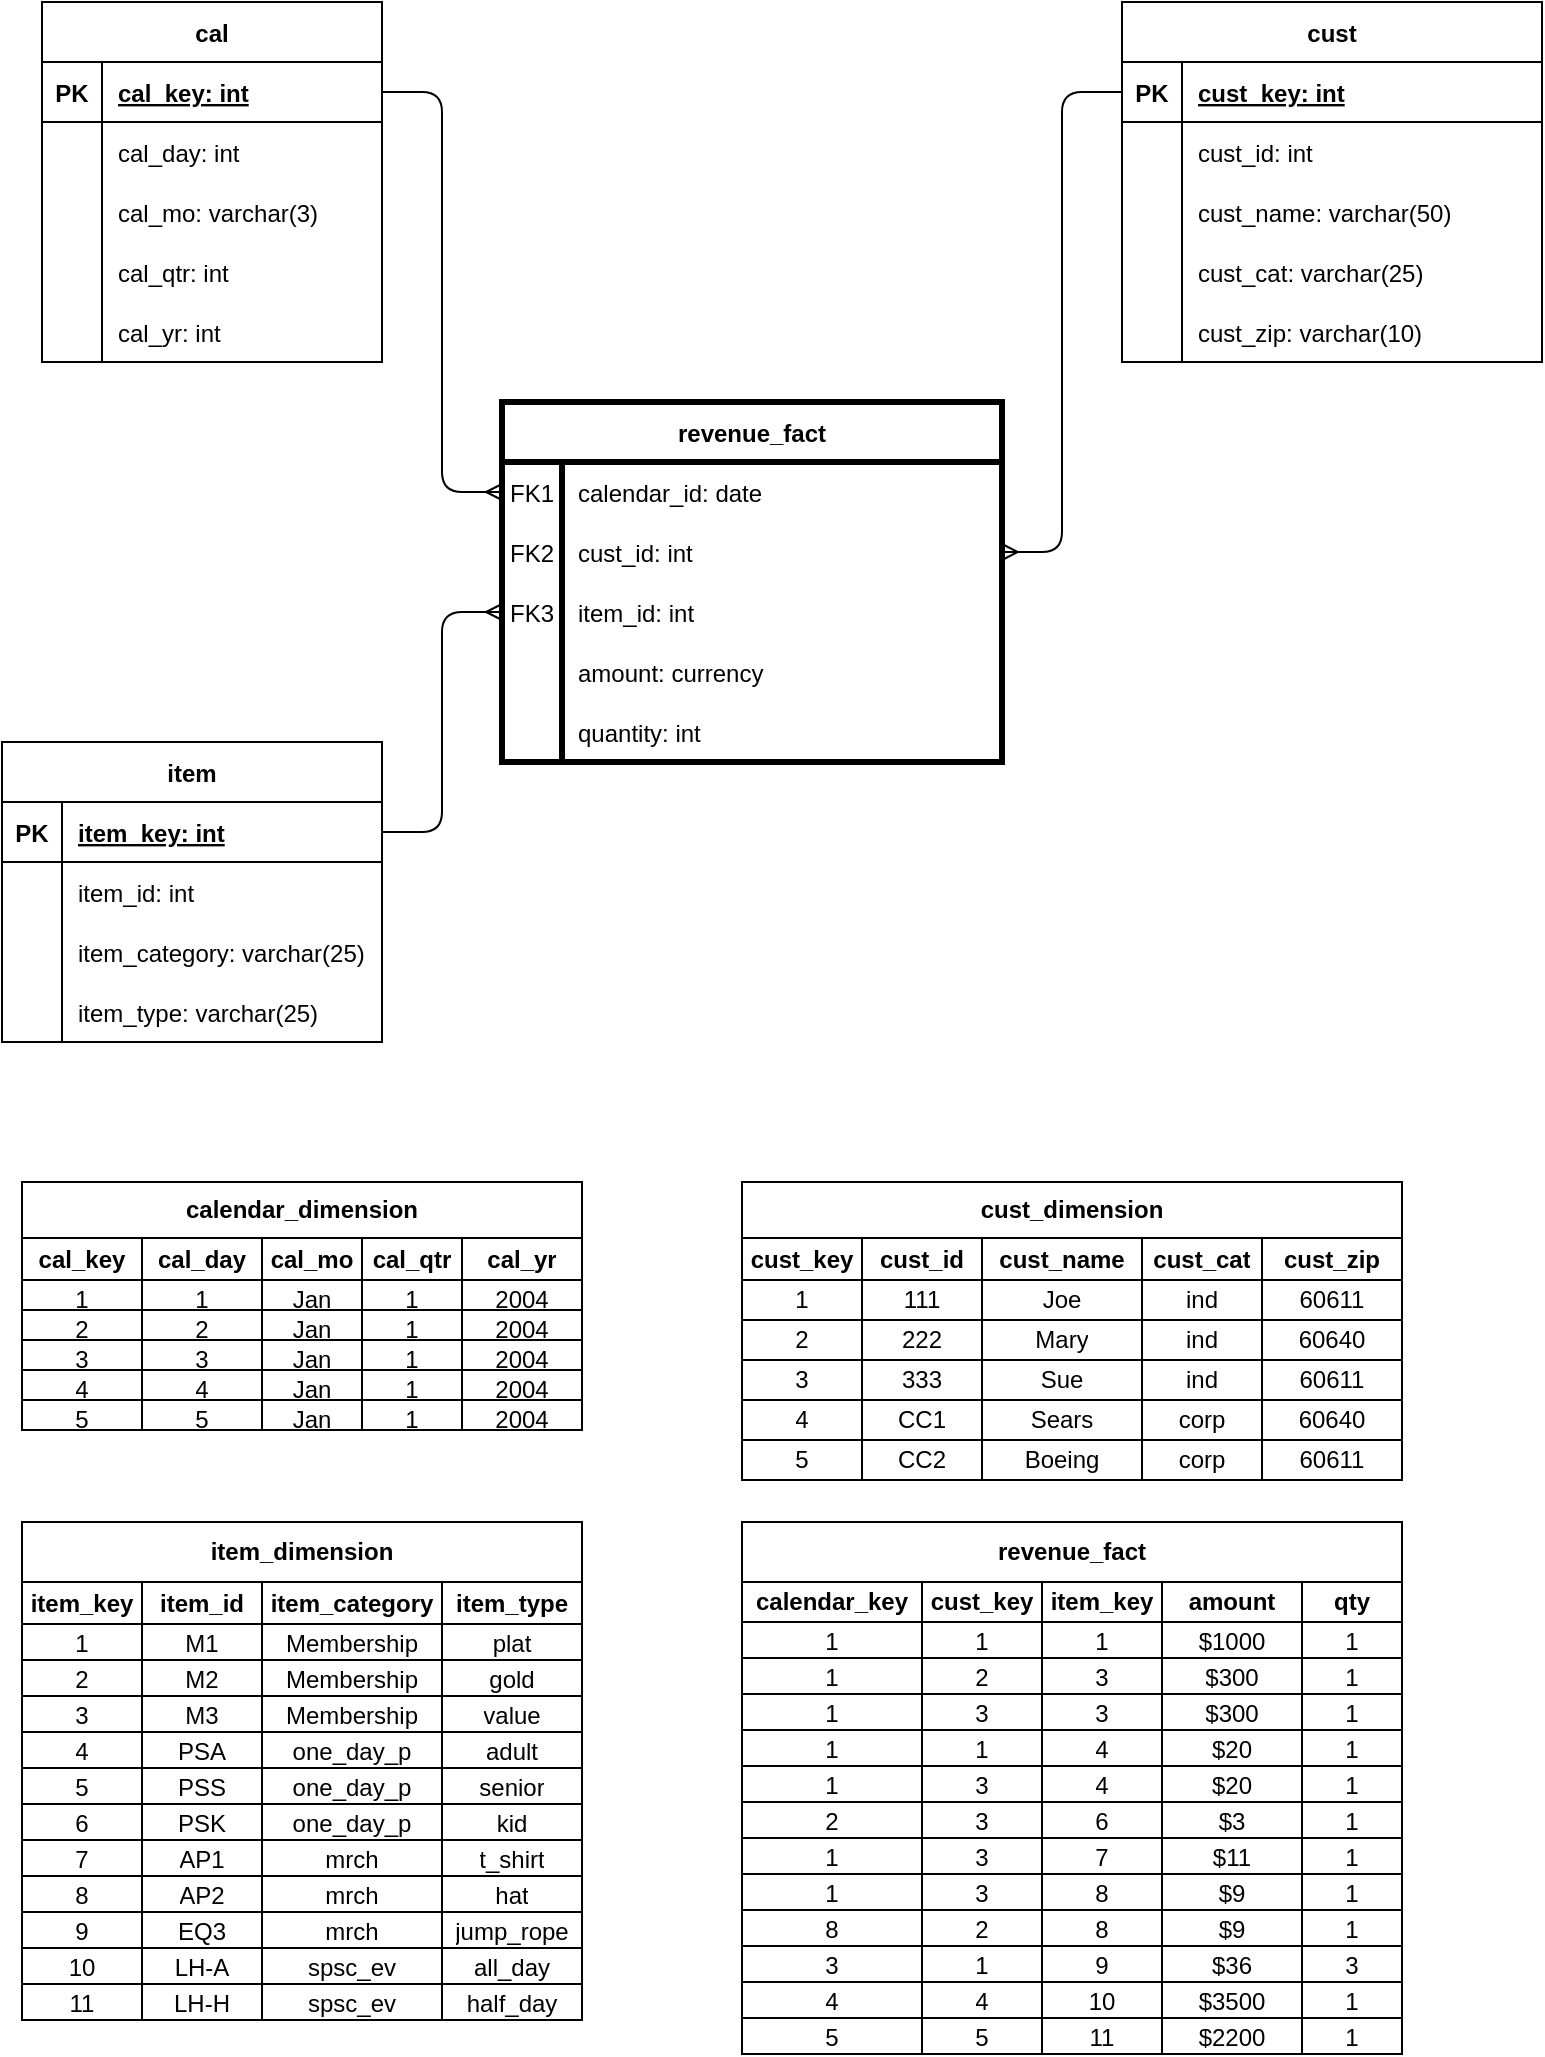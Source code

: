 <mxfile version="14.2.4" type="github">
  <diagram id="R2lEEEUBdFMjLlhIrx00" name="Page-1">
    <mxGraphModel dx="976" dy="736" grid="1" gridSize="10" guides="1" tooltips="1" connect="1" arrows="1" fold="1" page="1" pageScale="1" pageWidth="850" pageHeight="1100" math="0" shadow="0" extFonts="Permanent Marker^https://fonts.googleapis.com/css?family=Permanent+Marker">
      <root>
        <mxCell id="0" />
        <mxCell id="1" parent="0" />
        <mxCell id="C-vyLk0tnHw3VtMMgP7b-1" value="" style="edgeStyle=entityRelationEdgeStyle;endArrow=ERmany;startArrow=none;endFill=0;startFill=0;" parent="1" source="C-vyLk0tnHw3VtMMgP7b-24" target="C-vyLk0tnHw3VtMMgP7b-6" edge="1">
          <mxGeometry width="100" height="100" relative="1" as="geometry">
            <mxPoint x="340" y="560" as="sourcePoint" />
            <mxPoint x="440" y="460" as="targetPoint" />
          </mxGeometry>
        </mxCell>
        <mxCell id="C-vyLk0tnHw3VtMMgP7b-12" value="" style="edgeStyle=entityRelationEdgeStyle;endArrow=none;startArrow=ERmany;endFill=0;startFill=0;jumpStyle=none;exitX=0;exitY=0.5;exitDx=0;exitDy=0;" parent="1" source="1aMf6_IG_gIJGI_Doht3-7" target="C-vyLk0tnHw3VtMMgP7b-14" edge="1">
          <mxGeometry width="100" height="100" relative="1" as="geometry">
            <mxPoint x="140" y="550" as="sourcePoint" />
            <mxPoint x="135" y="170" as="targetPoint" />
          </mxGeometry>
        </mxCell>
        <mxCell id="C-vyLk0tnHw3VtMMgP7b-2" value="revenue_fact" style="shape=table;startSize=30;container=1;collapsible=1;childLayout=tableLayout;fixedRows=1;rowLines=0;fontStyle=1;align=center;resizeLast=1;strokeWidth=3;" parent="1" vertex="1">
          <mxGeometry x="280" y="240" width="250" height="180" as="geometry">
            <mxRectangle x="250" y="400" width="140" height="30" as="alternateBounds" />
          </mxGeometry>
        </mxCell>
        <mxCell id="1aMf6_IG_gIJGI_Doht3-7" value="" style="shape=partialRectangle;collapsible=0;dropTarget=0;pointerEvents=0;fillColor=none;points=[[0,0.5],[1,0.5]];portConstraint=eastwest;top=0;left=0;right=0;bottom=0;" vertex="1" parent="C-vyLk0tnHw3VtMMgP7b-2">
          <mxGeometry y="30" width="250" height="30" as="geometry" />
        </mxCell>
        <mxCell id="1aMf6_IG_gIJGI_Doht3-8" value="FK1" style="shape=partialRectangle;overflow=hidden;connectable=0;fillColor=none;top=0;left=0;bottom=0;right=0;" vertex="1" parent="1aMf6_IG_gIJGI_Doht3-7">
          <mxGeometry width="30" height="30" as="geometry" />
        </mxCell>
        <mxCell id="1aMf6_IG_gIJGI_Doht3-9" value="calendar_id: date" style="shape=partialRectangle;overflow=hidden;connectable=0;fillColor=none;top=0;left=0;bottom=0;right=0;align=left;spacingLeft=6;" vertex="1" parent="1aMf6_IG_gIJGI_Doht3-7">
          <mxGeometry x="30" width="220" height="30" as="geometry" />
        </mxCell>
        <mxCell id="C-vyLk0tnHw3VtMMgP7b-6" value="" style="shape=partialRectangle;collapsible=0;dropTarget=0;pointerEvents=0;fillColor=none;points=[[0,0.5],[1,0.5]];portConstraint=eastwest;top=0;left=0;right=0;bottom=0;" parent="C-vyLk0tnHw3VtMMgP7b-2" vertex="1">
          <mxGeometry y="60" width="250" height="30" as="geometry" />
        </mxCell>
        <mxCell id="C-vyLk0tnHw3VtMMgP7b-7" value="FK2" style="shape=partialRectangle;overflow=hidden;connectable=0;fillColor=none;top=0;left=0;bottom=0;right=0;" parent="C-vyLk0tnHw3VtMMgP7b-6" vertex="1">
          <mxGeometry width="30" height="30" as="geometry" />
        </mxCell>
        <mxCell id="C-vyLk0tnHw3VtMMgP7b-8" value="cust_id: int" style="shape=partialRectangle;overflow=hidden;connectable=0;fillColor=none;top=0;left=0;bottom=0;right=0;align=left;spacingLeft=6;" parent="C-vyLk0tnHw3VtMMgP7b-6" vertex="1">
          <mxGeometry x="30" width="220" height="30" as="geometry" />
        </mxCell>
        <mxCell id="C-vyLk0tnHw3VtMMgP7b-9" value="" style="shape=partialRectangle;collapsible=0;dropTarget=0;pointerEvents=0;fillColor=none;points=[[0,0.5],[1,0.5]];portConstraint=eastwest;top=0;left=0;right=0;bottom=0;" parent="C-vyLk0tnHw3VtMMgP7b-2" vertex="1">
          <mxGeometry y="90" width="250" height="30" as="geometry" />
        </mxCell>
        <mxCell id="C-vyLk0tnHw3VtMMgP7b-10" value="FK3" style="shape=partialRectangle;overflow=hidden;connectable=0;fillColor=none;top=0;left=0;bottom=0;right=0;" parent="C-vyLk0tnHw3VtMMgP7b-9" vertex="1">
          <mxGeometry width="30" height="30" as="geometry" />
        </mxCell>
        <mxCell id="C-vyLk0tnHw3VtMMgP7b-11" value="item_id: int" style="shape=partialRectangle;overflow=hidden;connectable=0;fillColor=none;top=0;left=0;bottom=0;right=0;align=left;spacingLeft=6;" parent="C-vyLk0tnHw3VtMMgP7b-9" vertex="1">
          <mxGeometry x="30" width="220" height="30" as="geometry" />
        </mxCell>
        <mxCell id="1aMf6_IG_gIJGI_Doht3-10" value="" style="shape=partialRectangle;collapsible=0;dropTarget=0;pointerEvents=0;fillColor=none;points=[[0,0.5],[1,0.5]];portConstraint=eastwest;top=0;left=0;right=0;bottom=0;" vertex="1" parent="C-vyLk0tnHw3VtMMgP7b-2">
          <mxGeometry y="120" width="250" height="30" as="geometry" />
        </mxCell>
        <mxCell id="1aMf6_IG_gIJGI_Doht3-11" value=" " style="shape=partialRectangle;overflow=hidden;connectable=0;fillColor=none;top=0;left=0;bottom=0;right=0;" vertex="1" parent="1aMf6_IG_gIJGI_Doht3-10">
          <mxGeometry width="30" height="30" as="geometry" />
        </mxCell>
        <mxCell id="1aMf6_IG_gIJGI_Doht3-12" value="amount: currency" style="shape=partialRectangle;overflow=hidden;connectable=0;fillColor=none;top=0;left=0;bottom=0;right=0;align=left;spacingLeft=6;" vertex="1" parent="1aMf6_IG_gIJGI_Doht3-10">
          <mxGeometry x="30" width="220" height="30" as="geometry" />
        </mxCell>
        <mxCell id="1aMf6_IG_gIJGI_Doht3-14" value="" style="shape=partialRectangle;collapsible=0;dropTarget=0;pointerEvents=0;fillColor=none;points=[[0,0.5],[1,0.5]];portConstraint=eastwest;top=0;left=0;right=0;bottom=0;" vertex="1" parent="C-vyLk0tnHw3VtMMgP7b-2">
          <mxGeometry y="150" width="250" height="30" as="geometry" />
        </mxCell>
        <mxCell id="1aMf6_IG_gIJGI_Doht3-15" value=" " style="shape=partialRectangle;overflow=hidden;connectable=0;fillColor=none;top=0;left=0;bottom=0;right=0;" vertex="1" parent="1aMf6_IG_gIJGI_Doht3-14">
          <mxGeometry width="30" height="30" as="geometry" />
        </mxCell>
        <mxCell id="1aMf6_IG_gIJGI_Doht3-16" value="quantity: int" style="shape=partialRectangle;overflow=hidden;connectable=0;fillColor=none;top=0;left=0;bottom=0;right=0;align=left;spacingLeft=6;" vertex="1" parent="1aMf6_IG_gIJGI_Doht3-14">
          <mxGeometry x="30" width="220" height="30" as="geometry" />
        </mxCell>
        <mxCell id="C-vyLk0tnHw3VtMMgP7b-13" value="cal" style="shape=table;startSize=30;container=1;collapsible=1;childLayout=tableLayout;fixedRows=1;rowLines=0;fontStyle=1;align=center;resizeLast=1;" parent="1" vertex="1">
          <mxGeometry x="50" y="40" width="170" height="180" as="geometry" />
        </mxCell>
        <mxCell id="C-vyLk0tnHw3VtMMgP7b-14" value="" style="shape=partialRectangle;collapsible=0;dropTarget=0;pointerEvents=0;fillColor=none;points=[[0,0.5],[1,0.5]];portConstraint=eastwest;top=0;left=0;right=0;bottom=1;" parent="C-vyLk0tnHw3VtMMgP7b-13" vertex="1">
          <mxGeometry y="30" width="170" height="30" as="geometry" />
        </mxCell>
        <mxCell id="C-vyLk0tnHw3VtMMgP7b-15" value="PK" style="shape=partialRectangle;overflow=hidden;connectable=0;fillColor=none;top=0;left=0;bottom=0;right=0;fontStyle=1;" parent="C-vyLk0tnHw3VtMMgP7b-14" vertex="1">
          <mxGeometry width="30" height="30" as="geometry" />
        </mxCell>
        <mxCell id="C-vyLk0tnHw3VtMMgP7b-16" value="cal_key: int" style="shape=partialRectangle;overflow=hidden;connectable=0;fillColor=none;top=0;left=0;bottom=0;right=0;align=left;spacingLeft=6;fontStyle=5;" parent="C-vyLk0tnHw3VtMMgP7b-14" vertex="1">
          <mxGeometry x="30" width="140" height="30" as="geometry" />
        </mxCell>
        <mxCell id="C-vyLk0tnHw3VtMMgP7b-17" value="" style="shape=partialRectangle;collapsible=0;dropTarget=0;pointerEvents=0;fillColor=none;points=[[0,0.5],[1,0.5]];portConstraint=eastwest;top=0;left=0;right=0;bottom=0;" parent="C-vyLk0tnHw3VtMMgP7b-13" vertex="1">
          <mxGeometry y="60" width="170" height="30" as="geometry" />
        </mxCell>
        <mxCell id="C-vyLk0tnHw3VtMMgP7b-18" value="" style="shape=partialRectangle;overflow=hidden;connectable=0;fillColor=none;top=0;left=0;bottom=0;right=0;" parent="C-vyLk0tnHw3VtMMgP7b-17" vertex="1">
          <mxGeometry width="30" height="30" as="geometry" />
        </mxCell>
        <mxCell id="C-vyLk0tnHw3VtMMgP7b-19" value="cal_day: int" style="shape=partialRectangle;overflow=hidden;connectable=0;fillColor=none;top=0;left=0;bottom=0;right=0;align=left;spacingLeft=6;" parent="C-vyLk0tnHw3VtMMgP7b-17" vertex="1">
          <mxGeometry x="30" width="140" height="30" as="geometry" />
        </mxCell>
        <mxCell id="1aMf6_IG_gIJGI_Doht3-38" value="" style="shape=partialRectangle;collapsible=0;dropTarget=0;pointerEvents=0;fillColor=none;points=[[0,0.5],[1,0.5]];portConstraint=eastwest;top=0;left=0;right=0;bottom=0;" vertex="1" parent="C-vyLk0tnHw3VtMMgP7b-13">
          <mxGeometry y="90" width="170" height="30" as="geometry" />
        </mxCell>
        <mxCell id="1aMf6_IG_gIJGI_Doht3-39" value="" style="shape=partialRectangle;overflow=hidden;connectable=0;fillColor=none;top=0;left=0;bottom=0;right=0;" vertex="1" parent="1aMf6_IG_gIJGI_Doht3-38">
          <mxGeometry width="30" height="30" as="geometry" />
        </mxCell>
        <mxCell id="1aMf6_IG_gIJGI_Doht3-40" value="cal_mo: varchar(3)" style="shape=partialRectangle;overflow=hidden;connectable=0;fillColor=none;top=0;left=0;bottom=0;right=0;align=left;spacingLeft=6;" vertex="1" parent="1aMf6_IG_gIJGI_Doht3-38">
          <mxGeometry x="30" width="140" height="30" as="geometry" />
        </mxCell>
        <mxCell id="1aMf6_IG_gIJGI_Doht3-35" value="" style="shape=partialRectangle;collapsible=0;dropTarget=0;pointerEvents=0;fillColor=none;points=[[0,0.5],[1,0.5]];portConstraint=eastwest;top=0;left=0;right=0;bottom=0;" vertex="1" parent="C-vyLk0tnHw3VtMMgP7b-13">
          <mxGeometry y="120" width="170" height="30" as="geometry" />
        </mxCell>
        <mxCell id="1aMf6_IG_gIJGI_Doht3-36" value="" style="shape=partialRectangle;overflow=hidden;connectable=0;fillColor=none;top=0;left=0;bottom=0;right=0;" vertex="1" parent="1aMf6_IG_gIJGI_Doht3-35">
          <mxGeometry width="30" height="30" as="geometry" />
        </mxCell>
        <mxCell id="1aMf6_IG_gIJGI_Doht3-37" value="cal_qtr: int" style="shape=partialRectangle;overflow=hidden;connectable=0;fillColor=none;top=0;left=0;bottom=0;right=0;align=left;spacingLeft=6;" vertex="1" parent="1aMf6_IG_gIJGI_Doht3-35">
          <mxGeometry x="30" width="140" height="30" as="geometry" />
        </mxCell>
        <mxCell id="C-vyLk0tnHw3VtMMgP7b-20" value="" style="shape=partialRectangle;collapsible=0;dropTarget=0;pointerEvents=0;fillColor=none;points=[[0,0.5],[1,0.5]];portConstraint=eastwest;top=0;left=0;right=0;bottom=0;" parent="C-vyLk0tnHw3VtMMgP7b-13" vertex="1">
          <mxGeometry y="150" width="170" height="30" as="geometry" />
        </mxCell>
        <mxCell id="C-vyLk0tnHw3VtMMgP7b-21" value="" style="shape=partialRectangle;overflow=hidden;connectable=0;fillColor=none;top=0;left=0;bottom=0;right=0;" parent="C-vyLk0tnHw3VtMMgP7b-20" vertex="1">
          <mxGeometry width="30" height="30" as="geometry" />
        </mxCell>
        <mxCell id="C-vyLk0tnHw3VtMMgP7b-22" value="cal_yr: int" style="shape=partialRectangle;overflow=hidden;connectable=0;fillColor=none;top=0;left=0;bottom=0;right=0;align=left;spacingLeft=6;" parent="C-vyLk0tnHw3VtMMgP7b-20" vertex="1">
          <mxGeometry x="30" width="140" height="30" as="geometry" />
        </mxCell>
        <mxCell id="C-vyLk0tnHw3VtMMgP7b-23" value="cust" style="shape=table;startSize=30;container=1;collapsible=1;childLayout=tableLayout;fixedRows=1;rowLines=0;fontStyle=1;align=center;resizeLast=1;" parent="1" vertex="1">
          <mxGeometry x="590" y="40" width="210" height="180" as="geometry" />
        </mxCell>
        <mxCell id="C-vyLk0tnHw3VtMMgP7b-24" value="" style="shape=partialRectangle;collapsible=0;dropTarget=0;pointerEvents=0;fillColor=none;points=[[0,0.5],[1,0.5]];portConstraint=eastwest;top=0;left=0;right=0;bottom=1;" parent="C-vyLk0tnHw3VtMMgP7b-23" vertex="1">
          <mxGeometry y="30" width="210" height="30" as="geometry" />
        </mxCell>
        <mxCell id="C-vyLk0tnHw3VtMMgP7b-25" value="PK" style="shape=partialRectangle;overflow=hidden;connectable=0;fillColor=none;top=0;left=0;bottom=0;right=0;fontStyle=1;" parent="C-vyLk0tnHw3VtMMgP7b-24" vertex="1">
          <mxGeometry width="30" height="30" as="geometry" />
        </mxCell>
        <mxCell id="C-vyLk0tnHw3VtMMgP7b-26" value="cust_key: int " style="shape=partialRectangle;overflow=hidden;connectable=0;fillColor=none;top=0;left=0;bottom=0;right=0;align=left;spacingLeft=6;fontStyle=5;" parent="C-vyLk0tnHw3VtMMgP7b-24" vertex="1">
          <mxGeometry x="30" width="180" height="30" as="geometry" />
        </mxCell>
        <mxCell id="C-vyLk0tnHw3VtMMgP7b-27" value="" style="shape=partialRectangle;collapsible=0;dropTarget=0;pointerEvents=0;fillColor=none;points=[[0,0.5],[1,0.5]];portConstraint=eastwest;top=0;left=0;right=0;bottom=0;" parent="C-vyLk0tnHw3VtMMgP7b-23" vertex="1">
          <mxGeometry y="60" width="210" height="30" as="geometry" />
        </mxCell>
        <mxCell id="C-vyLk0tnHw3VtMMgP7b-28" value="" style="shape=partialRectangle;overflow=hidden;connectable=0;fillColor=none;top=0;left=0;bottom=0;right=0;" parent="C-vyLk0tnHw3VtMMgP7b-27" vertex="1">
          <mxGeometry width="30" height="30" as="geometry" />
        </mxCell>
        <mxCell id="C-vyLk0tnHw3VtMMgP7b-29" value="cust_id: int" style="shape=partialRectangle;overflow=hidden;connectable=0;fillColor=none;top=0;left=0;bottom=0;right=0;align=left;spacingLeft=6;" parent="C-vyLk0tnHw3VtMMgP7b-27" vertex="1">
          <mxGeometry x="30" width="180" height="30" as="geometry" />
        </mxCell>
        <mxCell id="1aMf6_IG_gIJGI_Doht3-20" value="" style="shape=partialRectangle;collapsible=0;dropTarget=0;pointerEvents=0;fillColor=none;points=[[0,0.5],[1,0.5]];portConstraint=eastwest;top=0;left=0;right=0;bottom=0;" vertex="1" parent="C-vyLk0tnHw3VtMMgP7b-23">
          <mxGeometry y="90" width="210" height="30" as="geometry" />
        </mxCell>
        <mxCell id="1aMf6_IG_gIJGI_Doht3-21" value="" style="shape=partialRectangle;overflow=hidden;connectable=0;fillColor=none;top=0;left=0;bottom=0;right=0;" vertex="1" parent="1aMf6_IG_gIJGI_Doht3-20">
          <mxGeometry width="30" height="30" as="geometry" />
        </mxCell>
        <mxCell id="1aMf6_IG_gIJGI_Doht3-22" value="cust_name: varchar(50)" style="shape=partialRectangle;overflow=hidden;connectable=0;fillColor=none;top=0;left=0;bottom=0;right=0;align=left;spacingLeft=6;" vertex="1" parent="1aMf6_IG_gIJGI_Doht3-20">
          <mxGeometry x="30" width="180" height="30" as="geometry" />
        </mxCell>
        <mxCell id="1aMf6_IG_gIJGI_Doht3-17" value="" style="shape=partialRectangle;collapsible=0;dropTarget=0;pointerEvents=0;fillColor=none;points=[[0,0.5],[1,0.5]];portConstraint=eastwest;top=0;left=0;right=0;bottom=0;" vertex="1" parent="C-vyLk0tnHw3VtMMgP7b-23">
          <mxGeometry y="120" width="210" height="30" as="geometry" />
        </mxCell>
        <mxCell id="1aMf6_IG_gIJGI_Doht3-18" value="" style="shape=partialRectangle;overflow=hidden;connectable=0;fillColor=none;top=0;left=0;bottom=0;right=0;" vertex="1" parent="1aMf6_IG_gIJGI_Doht3-17">
          <mxGeometry width="30" height="30" as="geometry" />
        </mxCell>
        <mxCell id="1aMf6_IG_gIJGI_Doht3-19" value="cust_cat: varchar(25)" style="shape=partialRectangle;overflow=hidden;connectable=0;fillColor=none;top=0;left=0;bottom=0;right=0;align=left;spacingLeft=6;" vertex="1" parent="1aMf6_IG_gIJGI_Doht3-17">
          <mxGeometry x="30" width="180" height="30" as="geometry" />
        </mxCell>
        <mxCell id="1aMf6_IG_gIJGI_Doht3-23" value="" style="shape=partialRectangle;collapsible=0;dropTarget=0;pointerEvents=0;fillColor=none;points=[[0,0.5],[1,0.5]];portConstraint=eastwest;top=0;left=0;right=0;bottom=0;" vertex="1" parent="C-vyLk0tnHw3VtMMgP7b-23">
          <mxGeometry y="150" width="210" height="30" as="geometry" />
        </mxCell>
        <mxCell id="1aMf6_IG_gIJGI_Doht3-24" value="" style="shape=partialRectangle;overflow=hidden;connectable=0;fillColor=none;top=0;left=0;bottom=0;right=0;" vertex="1" parent="1aMf6_IG_gIJGI_Doht3-23">
          <mxGeometry width="30" height="30" as="geometry" />
        </mxCell>
        <mxCell id="1aMf6_IG_gIJGI_Doht3-25" value="cust_zip: varchar(10)" style="shape=partialRectangle;overflow=hidden;connectable=0;fillColor=none;top=0;left=0;bottom=0;right=0;align=left;spacingLeft=6;" vertex="1" parent="1aMf6_IG_gIJGI_Doht3-23">
          <mxGeometry x="30" width="180" height="30" as="geometry" />
        </mxCell>
        <mxCell id="1aMf6_IG_gIJGI_Doht3-41" value="item" style="shape=table;startSize=30;container=1;collapsible=1;childLayout=tableLayout;fixedRows=1;rowLines=0;fontStyle=1;align=center;resizeLast=1;" vertex="1" parent="1">
          <mxGeometry x="30" y="410" width="190" height="150" as="geometry" />
        </mxCell>
        <mxCell id="1aMf6_IG_gIJGI_Doht3-42" value="" style="shape=partialRectangle;collapsible=0;dropTarget=0;pointerEvents=0;fillColor=none;points=[[0,0.5],[1,0.5]];portConstraint=eastwest;top=0;left=0;right=0;bottom=1;" vertex="1" parent="1aMf6_IG_gIJGI_Doht3-41">
          <mxGeometry y="30" width="190" height="30" as="geometry" />
        </mxCell>
        <mxCell id="1aMf6_IG_gIJGI_Doht3-43" value="PK" style="shape=partialRectangle;overflow=hidden;connectable=0;fillColor=none;top=0;left=0;bottom=0;right=0;fontStyle=1;" vertex="1" parent="1aMf6_IG_gIJGI_Doht3-42">
          <mxGeometry width="30" height="30" as="geometry" />
        </mxCell>
        <mxCell id="1aMf6_IG_gIJGI_Doht3-44" value="item_key: int" style="shape=partialRectangle;overflow=hidden;connectable=0;fillColor=none;top=0;left=0;bottom=0;right=0;align=left;spacingLeft=6;fontStyle=5;" vertex="1" parent="1aMf6_IG_gIJGI_Doht3-42">
          <mxGeometry x="30" width="160" height="30" as="geometry" />
        </mxCell>
        <mxCell id="1aMf6_IG_gIJGI_Doht3-45" value="" style="shape=partialRectangle;collapsible=0;dropTarget=0;pointerEvents=0;fillColor=none;points=[[0,0.5],[1,0.5]];portConstraint=eastwest;top=0;left=0;right=0;bottom=0;" vertex="1" parent="1aMf6_IG_gIJGI_Doht3-41">
          <mxGeometry y="60" width="190" height="30" as="geometry" />
        </mxCell>
        <mxCell id="1aMf6_IG_gIJGI_Doht3-46" value="" style="shape=partialRectangle;overflow=hidden;connectable=0;fillColor=none;top=0;left=0;bottom=0;right=0;" vertex="1" parent="1aMf6_IG_gIJGI_Doht3-45">
          <mxGeometry width="30" height="30" as="geometry" />
        </mxCell>
        <mxCell id="1aMf6_IG_gIJGI_Doht3-47" value="item_id: int" style="shape=partialRectangle;overflow=hidden;connectable=0;fillColor=none;top=0;left=0;bottom=0;right=0;align=left;spacingLeft=6;" vertex="1" parent="1aMf6_IG_gIJGI_Doht3-45">
          <mxGeometry x="30" width="160" height="30" as="geometry" />
        </mxCell>
        <mxCell id="1aMf6_IG_gIJGI_Doht3-48" value="" style="shape=partialRectangle;collapsible=0;dropTarget=0;pointerEvents=0;fillColor=none;points=[[0,0.5],[1,0.5]];portConstraint=eastwest;top=0;left=0;right=0;bottom=0;" vertex="1" parent="1aMf6_IG_gIJGI_Doht3-41">
          <mxGeometry y="90" width="190" height="30" as="geometry" />
        </mxCell>
        <mxCell id="1aMf6_IG_gIJGI_Doht3-49" value="" style="shape=partialRectangle;overflow=hidden;connectable=0;fillColor=none;top=0;left=0;bottom=0;right=0;" vertex="1" parent="1aMf6_IG_gIJGI_Doht3-48">
          <mxGeometry width="30" height="30" as="geometry" />
        </mxCell>
        <mxCell id="1aMf6_IG_gIJGI_Doht3-50" value="item_category: varchar(25)" style="shape=partialRectangle;overflow=hidden;connectable=0;fillColor=none;top=0;left=0;bottom=0;right=0;align=left;spacingLeft=6;" vertex="1" parent="1aMf6_IG_gIJGI_Doht3-48">
          <mxGeometry x="30" width="160" height="30" as="geometry" />
        </mxCell>
        <mxCell id="1aMf6_IG_gIJGI_Doht3-51" value="" style="shape=partialRectangle;collapsible=0;dropTarget=0;pointerEvents=0;fillColor=none;points=[[0,0.5],[1,0.5]];portConstraint=eastwest;top=0;left=0;right=0;bottom=0;" vertex="1" parent="1aMf6_IG_gIJGI_Doht3-41">
          <mxGeometry y="120" width="190" height="30" as="geometry" />
        </mxCell>
        <mxCell id="1aMf6_IG_gIJGI_Doht3-52" value="" style="shape=partialRectangle;overflow=hidden;connectable=0;fillColor=none;top=0;left=0;bottom=0;right=0;" vertex="1" parent="1aMf6_IG_gIJGI_Doht3-51">
          <mxGeometry width="30" height="30" as="geometry" />
        </mxCell>
        <mxCell id="1aMf6_IG_gIJGI_Doht3-53" value="item_type: varchar(25)" style="shape=partialRectangle;overflow=hidden;connectable=0;fillColor=none;top=0;left=0;bottom=0;right=0;align=left;spacingLeft=6;" vertex="1" parent="1aMf6_IG_gIJGI_Doht3-51">
          <mxGeometry x="30" width="160" height="30" as="geometry" />
        </mxCell>
        <mxCell id="1aMf6_IG_gIJGI_Doht3-57" value="" style="edgeStyle=entityRelationEdgeStyle;endArrow=none;startArrow=ERmany;endFill=0;startFill=0;jumpStyle=none;exitX=0;exitY=0.5;exitDx=0;exitDy=0;entryX=1;entryY=0.5;entryDx=0;entryDy=0;" edge="1" parent="1" source="C-vyLk0tnHw3VtMMgP7b-9" target="1aMf6_IG_gIJGI_Doht3-42">
          <mxGeometry width="100" height="100" relative="1" as="geometry">
            <mxPoint x="290" y="295" as="sourcePoint" />
            <mxPoint x="230" y="95" as="targetPoint" />
          </mxGeometry>
        </mxCell>
        <mxCell id="1aMf6_IG_gIJGI_Doht3-58" value="calendar_dimension" style="shape=table;html=1;whiteSpace=wrap;startSize=28;container=1;collapsible=0;childLayout=tableLayout;fontStyle=1;align=center;resizeLast=1;autosize=1;fixedRows=1;resizeLastRow=1;resizeWidth=1;resizeHeight=1;" vertex="1" parent="1">
          <mxGeometry x="40" y="630" width="280" height="124" as="geometry" />
        </mxCell>
        <mxCell id="1aMf6_IG_gIJGI_Doht3-59" value="" style="shape=partialRectangle;html=1;whiteSpace=wrap;collapsible=0;dropTarget=0;pointerEvents=0;fillColor=none;top=0;left=0;bottom=0;right=0;points=[[0,0.5],[1,0.5]];portConstraint=eastwest;" vertex="1" parent="1aMf6_IG_gIJGI_Doht3-58">
          <mxGeometry y="28" width="280" height="21" as="geometry" />
        </mxCell>
        <mxCell id="1aMf6_IG_gIJGI_Doht3-60" value="&lt;div&gt;cal_key&lt;/div&gt;" style="shape=partialRectangle;html=1;whiteSpace=wrap;connectable=0;fillColor=none;top=0;left=0;bottom=0;right=0;overflow=hidden;resizeWidth=1;fontStyle=1" vertex="1" parent="1aMf6_IG_gIJGI_Doht3-59">
          <mxGeometry width="60" height="21" as="geometry" />
        </mxCell>
        <mxCell id="1aMf6_IG_gIJGI_Doht3-61" value="cal_day" style="shape=partialRectangle;html=1;whiteSpace=wrap;connectable=0;fillColor=none;top=0;left=0;bottom=0;right=0;overflow=hidden;fontStyle=1" vertex="1" parent="1aMf6_IG_gIJGI_Doht3-59">
          <mxGeometry x="60" width="60" height="21" as="geometry" />
        </mxCell>
        <mxCell id="1aMf6_IG_gIJGI_Doht3-62" value="cal_mo" style="shape=partialRectangle;html=1;whiteSpace=wrap;connectable=0;fillColor=none;top=0;left=0;bottom=0;right=0;overflow=hidden;fontStyle=1" vertex="1" parent="1aMf6_IG_gIJGI_Doht3-59">
          <mxGeometry x="120" width="50" height="21" as="geometry" />
        </mxCell>
        <mxCell id="1aMf6_IG_gIJGI_Doht3-226" value="cal_qtr" style="shape=partialRectangle;html=1;whiteSpace=wrap;connectable=0;fillColor=none;top=0;left=0;bottom=0;right=0;overflow=hidden;fontStyle=1" vertex="1" parent="1aMf6_IG_gIJGI_Doht3-59">
          <mxGeometry x="170" width="50" height="21" as="geometry" />
        </mxCell>
        <mxCell id="1aMf6_IG_gIJGI_Doht3-231" value="cal_yr" style="shape=partialRectangle;html=1;whiteSpace=wrap;connectable=0;fillColor=none;top=0;left=0;bottom=0;right=0;overflow=hidden;fontStyle=1" vertex="1" parent="1aMf6_IG_gIJGI_Doht3-59">
          <mxGeometry x="220" width="60" height="21" as="geometry" />
        </mxCell>
        <mxCell id="1aMf6_IG_gIJGI_Doht3-130" value="" style="shape=partialRectangle;html=1;whiteSpace=wrap;collapsible=0;dropTarget=0;pointerEvents=0;fillColor=none;top=0;left=0;bottom=0;right=0;points=[[0,0.5],[1,0.5]];portConstraint=eastwest;" vertex="1" parent="1aMf6_IG_gIJGI_Doht3-58">
          <mxGeometry y="49" width="280" height="15" as="geometry" />
        </mxCell>
        <mxCell id="1aMf6_IG_gIJGI_Doht3-131" value="1" style="shape=partialRectangle;html=1;whiteSpace=wrap;connectable=0;fillColor=none;top=0;left=0;bottom=0;right=0;overflow=hidden;" vertex="1" parent="1aMf6_IG_gIJGI_Doht3-130">
          <mxGeometry width="60" height="15" as="geometry" />
        </mxCell>
        <mxCell id="1aMf6_IG_gIJGI_Doht3-132" value="1" style="shape=partialRectangle;html=1;whiteSpace=wrap;connectable=0;fillColor=none;top=0;left=0;bottom=0;right=0;overflow=hidden;" vertex="1" parent="1aMf6_IG_gIJGI_Doht3-130">
          <mxGeometry x="60" width="60" height="15" as="geometry" />
        </mxCell>
        <mxCell id="1aMf6_IG_gIJGI_Doht3-133" value="Jan" style="shape=partialRectangle;html=1;whiteSpace=wrap;connectable=0;fillColor=none;top=0;left=0;bottom=0;right=0;overflow=hidden;" vertex="1" parent="1aMf6_IG_gIJGI_Doht3-130">
          <mxGeometry x="120" width="50" height="15" as="geometry" />
        </mxCell>
        <mxCell id="1aMf6_IG_gIJGI_Doht3-227" value="1" style="shape=partialRectangle;html=1;whiteSpace=wrap;connectable=0;fillColor=none;top=0;left=0;bottom=0;right=0;overflow=hidden;" vertex="1" parent="1aMf6_IG_gIJGI_Doht3-130">
          <mxGeometry x="170" width="50" height="15" as="geometry" />
        </mxCell>
        <mxCell id="1aMf6_IG_gIJGI_Doht3-232" value="2004" style="shape=partialRectangle;html=1;whiteSpace=wrap;connectable=0;fillColor=none;top=0;left=0;bottom=0;right=0;overflow=hidden;" vertex="1" parent="1aMf6_IG_gIJGI_Doht3-130">
          <mxGeometry x="220" width="60" height="15" as="geometry" />
        </mxCell>
        <mxCell id="1aMf6_IG_gIJGI_Doht3-71" value="" style="shape=partialRectangle;html=1;whiteSpace=wrap;collapsible=0;dropTarget=0;pointerEvents=0;fillColor=none;top=0;left=0;bottom=0;right=0;points=[[0,0.5],[1,0.5]];portConstraint=eastwest;" vertex="1" parent="1aMf6_IG_gIJGI_Doht3-58">
          <mxGeometry y="64" width="280" height="15" as="geometry" />
        </mxCell>
        <mxCell id="1aMf6_IG_gIJGI_Doht3-72" value="2" style="shape=partialRectangle;html=1;whiteSpace=wrap;connectable=0;fillColor=none;top=0;left=0;bottom=0;right=0;overflow=hidden;" vertex="1" parent="1aMf6_IG_gIJGI_Doht3-71">
          <mxGeometry width="60" height="15" as="geometry" />
        </mxCell>
        <mxCell id="1aMf6_IG_gIJGI_Doht3-73" value="2" style="shape=partialRectangle;html=1;whiteSpace=wrap;connectable=0;fillColor=none;top=0;left=0;bottom=0;right=0;overflow=hidden;" vertex="1" parent="1aMf6_IG_gIJGI_Doht3-71">
          <mxGeometry x="60" width="60" height="15" as="geometry" />
        </mxCell>
        <mxCell id="1aMf6_IG_gIJGI_Doht3-74" value="Jan" style="shape=partialRectangle;html=1;whiteSpace=wrap;connectable=0;fillColor=none;top=0;left=0;bottom=0;right=0;overflow=hidden;" vertex="1" parent="1aMf6_IG_gIJGI_Doht3-71">
          <mxGeometry x="120" width="50" height="15" as="geometry" />
        </mxCell>
        <mxCell id="1aMf6_IG_gIJGI_Doht3-228" value="1" style="shape=partialRectangle;html=1;whiteSpace=wrap;connectable=0;fillColor=none;top=0;left=0;bottom=0;right=0;overflow=hidden;" vertex="1" parent="1aMf6_IG_gIJGI_Doht3-71">
          <mxGeometry x="170" width="50" height="15" as="geometry" />
        </mxCell>
        <mxCell id="1aMf6_IG_gIJGI_Doht3-233" value="2004" style="shape=partialRectangle;html=1;whiteSpace=wrap;connectable=0;fillColor=none;top=0;left=0;bottom=0;right=0;overflow=hidden;" vertex="1" parent="1aMf6_IG_gIJGI_Doht3-71">
          <mxGeometry x="220" width="60" height="15" as="geometry" />
        </mxCell>
        <mxCell id="1aMf6_IG_gIJGI_Doht3-63" value="" style="shape=partialRectangle;html=1;whiteSpace=wrap;collapsible=0;dropTarget=0;pointerEvents=0;fillColor=none;top=0;left=0;bottom=0;right=0;points=[[0,0.5],[1,0.5]];portConstraint=eastwest;" vertex="1" parent="1aMf6_IG_gIJGI_Doht3-58">
          <mxGeometry y="79" width="280" height="15" as="geometry" />
        </mxCell>
        <mxCell id="1aMf6_IG_gIJGI_Doht3-64" value="3" style="shape=partialRectangle;html=1;whiteSpace=wrap;connectable=0;fillColor=none;top=0;left=0;bottom=0;right=0;overflow=hidden;" vertex="1" parent="1aMf6_IG_gIJGI_Doht3-63">
          <mxGeometry width="60" height="15" as="geometry" />
        </mxCell>
        <mxCell id="1aMf6_IG_gIJGI_Doht3-65" value="3" style="shape=partialRectangle;html=1;whiteSpace=wrap;connectable=0;fillColor=none;top=0;left=0;bottom=0;right=0;overflow=hidden;" vertex="1" parent="1aMf6_IG_gIJGI_Doht3-63">
          <mxGeometry x="60" width="60" height="15" as="geometry" />
        </mxCell>
        <mxCell id="1aMf6_IG_gIJGI_Doht3-66" value="Jan" style="shape=partialRectangle;html=1;whiteSpace=wrap;connectable=0;fillColor=none;top=0;left=0;bottom=0;right=0;overflow=hidden;" vertex="1" parent="1aMf6_IG_gIJGI_Doht3-63">
          <mxGeometry x="120" width="50" height="15" as="geometry" />
        </mxCell>
        <mxCell id="1aMf6_IG_gIJGI_Doht3-229" value="1" style="shape=partialRectangle;html=1;whiteSpace=wrap;connectable=0;fillColor=none;top=0;left=0;bottom=0;right=0;overflow=hidden;" vertex="1" parent="1aMf6_IG_gIJGI_Doht3-63">
          <mxGeometry x="170" width="50" height="15" as="geometry" />
        </mxCell>
        <mxCell id="1aMf6_IG_gIJGI_Doht3-234" value="2004" style="shape=partialRectangle;html=1;whiteSpace=wrap;connectable=0;fillColor=none;top=0;left=0;bottom=0;right=0;overflow=hidden;" vertex="1" parent="1aMf6_IG_gIJGI_Doht3-63">
          <mxGeometry x="220" width="60" height="15" as="geometry" />
        </mxCell>
        <mxCell id="1aMf6_IG_gIJGI_Doht3-67" value="" style="shape=partialRectangle;html=1;whiteSpace=wrap;collapsible=0;dropTarget=0;pointerEvents=0;fillColor=none;top=0;left=0;bottom=0;right=0;points=[[0,0.5],[1,0.5]];portConstraint=eastwest;" vertex="1" parent="1aMf6_IG_gIJGI_Doht3-58">
          <mxGeometry y="94" width="280" height="15" as="geometry" />
        </mxCell>
        <mxCell id="1aMf6_IG_gIJGI_Doht3-68" value="4" style="shape=partialRectangle;html=1;whiteSpace=wrap;connectable=0;fillColor=none;top=0;left=0;bottom=0;right=0;overflow=hidden;" vertex="1" parent="1aMf6_IG_gIJGI_Doht3-67">
          <mxGeometry width="60" height="15" as="geometry" />
        </mxCell>
        <mxCell id="1aMf6_IG_gIJGI_Doht3-69" value="4" style="shape=partialRectangle;html=1;whiteSpace=wrap;connectable=0;fillColor=none;top=0;left=0;bottom=0;right=0;overflow=hidden;" vertex="1" parent="1aMf6_IG_gIJGI_Doht3-67">
          <mxGeometry x="60" width="60" height="15" as="geometry" />
        </mxCell>
        <mxCell id="1aMf6_IG_gIJGI_Doht3-70" value="Jan" style="shape=partialRectangle;html=1;whiteSpace=wrap;connectable=0;fillColor=none;top=0;left=0;bottom=0;right=0;overflow=hidden;" vertex="1" parent="1aMf6_IG_gIJGI_Doht3-67">
          <mxGeometry x="120" width="50" height="15" as="geometry" />
        </mxCell>
        <mxCell id="1aMf6_IG_gIJGI_Doht3-230" value="1" style="shape=partialRectangle;html=1;whiteSpace=wrap;connectable=0;fillColor=none;top=0;left=0;bottom=0;right=0;overflow=hidden;" vertex="1" parent="1aMf6_IG_gIJGI_Doht3-67">
          <mxGeometry x="170" width="50" height="15" as="geometry" />
        </mxCell>
        <mxCell id="1aMf6_IG_gIJGI_Doht3-235" value="2004" style="shape=partialRectangle;html=1;whiteSpace=wrap;connectable=0;fillColor=none;top=0;left=0;bottom=0;right=0;overflow=hidden;" vertex="1" parent="1aMf6_IG_gIJGI_Doht3-67">
          <mxGeometry x="220" width="60" height="15" as="geometry" />
        </mxCell>
        <mxCell id="1aMf6_IG_gIJGI_Doht3-236" style="shape=partialRectangle;html=1;whiteSpace=wrap;collapsible=0;dropTarget=0;pointerEvents=0;fillColor=none;top=0;left=0;bottom=0;right=0;points=[[0,0.5],[1,0.5]];portConstraint=eastwest;" vertex="1" parent="1aMf6_IG_gIJGI_Doht3-58">
          <mxGeometry y="109" width="280" height="15" as="geometry" />
        </mxCell>
        <mxCell id="1aMf6_IG_gIJGI_Doht3-237" value="5" style="shape=partialRectangle;html=1;whiteSpace=wrap;connectable=0;fillColor=none;top=0;left=0;bottom=0;right=0;overflow=hidden;" vertex="1" parent="1aMf6_IG_gIJGI_Doht3-236">
          <mxGeometry width="60" height="15" as="geometry" />
        </mxCell>
        <mxCell id="1aMf6_IG_gIJGI_Doht3-238" value="5" style="shape=partialRectangle;html=1;whiteSpace=wrap;connectable=0;fillColor=none;top=0;left=0;bottom=0;right=0;overflow=hidden;" vertex="1" parent="1aMf6_IG_gIJGI_Doht3-236">
          <mxGeometry x="60" width="60" height="15" as="geometry" />
        </mxCell>
        <mxCell id="1aMf6_IG_gIJGI_Doht3-239" value="Jan" style="shape=partialRectangle;html=1;whiteSpace=wrap;connectable=0;fillColor=none;top=0;left=0;bottom=0;right=0;overflow=hidden;" vertex="1" parent="1aMf6_IG_gIJGI_Doht3-236">
          <mxGeometry x="120" width="50" height="15" as="geometry" />
        </mxCell>
        <mxCell id="1aMf6_IG_gIJGI_Doht3-240" value="1" style="shape=partialRectangle;html=1;whiteSpace=wrap;connectable=0;fillColor=none;top=0;left=0;bottom=0;right=0;overflow=hidden;" vertex="1" parent="1aMf6_IG_gIJGI_Doht3-236">
          <mxGeometry x="170" width="50" height="15" as="geometry" />
        </mxCell>
        <mxCell id="1aMf6_IG_gIJGI_Doht3-241" value="2004" style="shape=partialRectangle;html=1;whiteSpace=wrap;connectable=0;fillColor=none;top=0;left=0;bottom=0;right=0;overflow=hidden;" vertex="1" parent="1aMf6_IG_gIJGI_Doht3-236">
          <mxGeometry x="220" width="60" height="15" as="geometry" />
        </mxCell>
        <mxCell id="1aMf6_IG_gIJGI_Doht3-257" value="item_dimension" style="shape=table;html=1;whiteSpace=wrap;startSize=30;container=1;collapsible=0;childLayout=tableLayout;fontStyle=1;align=center;" vertex="1" parent="1">
          <mxGeometry x="40" y="800" width="280" height="249" as="geometry" />
        </mxCell>
        <mxCell id="1aMf6_IG_gIJGI_Doht3-308" style="shape=partialRectangle;html=1;whiteSpace=wrap;collapsible=0;dropTarget=0;pointerEvents=0;fillColor=none;top=0;left=0;bottom=0;right=0;points=[[0,0.5],[1,0.5]];portConstraint=eastwest;" vertex="1" parent="1aMf6_IG_gIJGI_Doht3-257">
          <mxGeometry y="30" width="280" height="21" as="geometry" />
        </mxCell>
        <mxCell id="1aMf6_IG_gIJGI_Doht3-309" value="item_key" style="shape=partialRectangle;html=1;whiteSpace=wrap;connectable=0;fillColor=none;top=0;left=0;bottom=0;right=0;overflow=hidden;fontStyle=1" vertex="1" parent="1aMf6_IG_gIJGI_Doht3-308">
          <mxGeometry width="60" height="21" as="geometry" />
        </mxCell>
        <mxCell id="1aMf6_IG_gIJGI_Doht3-310" value="item_id" style="shape=partialRectangle;html=1;whiteSpace=wrap;connectable=0;fillColor=none;top=0;left=0;bottom=0;right=0;overflow=hidden;fontStyle=1" vertex="1" parent="1aMf6_IG_gIJGI_Doht3-308">
          <mxGeometry x="60" width="60" height="21" as="geometry" />
        </mxCell>
        <mxCell id="1aMf6_IG_gIJGI_Doht3-311" value="item_category" style="shape=partialRectangle;html=1;whiteSpace=wrap;connectable=0;fillColor=none;top=0;left=0;bottom=0;right=0;overflow=hidden;fontStyle=1" vertex="1" parent="1aMf6_IG_gIJGI_Doht3-308">
          <mxGeometry x="120" width="90" height="21" as="geometry" />
        </mxCell>
        <mxCell id="1aMf6_IG_gIJGI_Doht3-312" value="item_type" style="shape=partialRectangle;html=1;whiteSpace=wrap;connectable=0;fillColor=none;top=0;left=0;bottom=0;right=0;overflow=hidden;fontStyle=1" vertex="1" parent="1aMf6_IG_gIJGI_Doht3-308">
          <mxGeometry x="210" width="70" height="21" as="geometry" />
        </mxCell>
        <mxCell id="1aMf6_IG_gIJGI_Doht3-318" style="shape=partialRectangle;html=1;whiteSpace=wrap;collapsible=0;dropTarget=0;pointerEvents=0;fillColor=none;top=0;left=0;bottom=0;right=0;points=[[0,0.5],[1,0.5]];portConstraint=eastwest;" vertex="1" parent="1aMf6_IG_gIJGI_Doht3-257">
          <mxGeometry y="51" width="280" height="18" as="geometry" />
        </mxCell>
        <mxCell id="1aMf6_IG_gIJGI_Doht3-319" value="1" style="shape=partialRectangle;html=1;whiteSpace=wrap;connectable=0;fillColor=none;top=0;left=0;bottom=0;right=0;overflow=hidden;" vertex="1" parent="1aMf6_IG_gIJGI_Doht3-318">
          <mxGeometry width="60" height="18" as="geometry" />
        </mxCell>
        <mxCell id="1aMf6_IG_gIJGI_Doht3-320" value="M1" style="shape=partialRectangle;html=1;whiteSpace=wrap;connectable=0;fillColor=none;top=0;left=0;bottom=0;right=0;overflow=hidden;" vertex="1" parent="1aMf6_IG_gIJGI_Doht3-318">
          <mxGeometry x="60" width="60" height="18" as="geometry" />
        </mxCell>
        <mxCell id="1aMf6_IG_gIJGI_Doht3-321" value="Membership" style="shape=partialRectangle;html=1;whiteSpace=wrap;connectable=0;fillColor=none;top=0;left=0;bottom=0;right=0;overflow=hidden;" vertex="1" parent="1aMf6_IG_gIJGI_Doht3-318">
          <mxGeometry x="120" width="90" height="18" as="geometry" />
        </mxCell>
        <mxCell id="1aMf6_IG_gIJGI_Doht3-322" value="plat" style="shape=partialRectangle;html=1;whiteSpace=wrap;connectable=0;fillColor=none;top=0;left=0;bottom=0;right=0;overflow=hidden;" vertex="1" parent="1aMf6_IG_gIJGI_Doht3-318">
          <mxGeometry x="210" width="70" height="18" as="geometry" />
        </mxCell>
        <mxCell id="1aMf6_IG_gIJGI_Doht3-303" style="shape=partialRectangle;html=1;whiteSpace=wrap;collapsible=0;dropTarget=0;pointerEvents=0;fillColor=none;top=0;left=0;bottom=0;right=0;points=[[0,0.5],[1,0.5]];portConstraint=eastwest;" vertex="1" parent="1aMf6_IG_gIJGI_Doht3-257">
          <mxGeometry y="69" width="280" height="18" as="geometry" />
        </mxCell>
        <mxCell id="1aMf6_IG_gIJGI_Doht3-304" value="2" style="shape=partialRectangle;html=1;whiteSpace=wrap;connectable=0;fillColor=none;top=0;left=0;bottom=0;right=0;overflow=hidden;" vertex="1" parent="1aMf6_IG_gIJGI_Doht3-303">
          <mxGeometry width="60" height="18" as="geometry" />
        </mxCell>
        <mxCell id="1aMf6_IG_gIJGI_Doht3-305" value="M2" style="shape=partialRectangle;html=1;whiteSpace=wrap;connectable=0;fillColor=none;top=0;left=0;bottom=0;right=0;overflow=hidden;" vertex="1" parent="1aMf6_IG_gIJGI_Doht3-303">
          <mxGeometry x="60" width="60" height="18" as="geometry" />
        </mxCell>
        <mxCell id="1aMf6_IG_gIJGI_Doht3-306" value="Membership" style="shape=partialRectangle;html=1;whiteSpace=wrap;connectable=0;fillColor=none;top=0;left=0;bottom=0;right=0;overflow=hidden;" vertex="1" parent="1aMf6_IG_gIJGI_Doht3-303">
          <mxGeometry x="120" width="90" height="18" as="geometry" />
        </mxCell>
        <mxCell id="1aMf6_IG_gIJGI_Doht3-307" value="gold" style="shape=partialRectangle;html=1;whiteSpace=wrap;connectable=0;fillColor=none;top=0;left=0;bottom=0;right=0;overflow=hidden;" vertex="1" parent="1aMf6_IG_gIJGI_Doht3-303">
          <mxGeometry x="210" width="70" height="18" as="geometry" />
        </mxCell>
        <mxCell id="1aMf6_IG_gIJGI_Doht3-298" style="shape=partialRectangle;html=1;whiteSpace=wrap;collapsible=0;dropTarget=0;pointerEvents=0;fillColor=none;top=0;left=0;bottom=0;right=0;points=[[0,0.5],[1,0.5]];portConstraint=eastwest;" vertex="1" parent="1aMf6_IG_gIJGI_Doht3-257">
          <mxGeometry y="87" width="280" height="18" as="geometry" />
        </mxCell>
        <mxCell id="1aMf6_IG_gIJGI_Doht3-299" value="3" style="shape=partialRectangle;html=1;whiteSpace=wrap;connectable=0;fillColor=none;top=0;left=0;bottom=0;right=0;overflow=hidden;" vertex="1" parent="1aMf6_IG_gIJGI_Doht3-298">
          <mxGeometry width="60" height="18" as="geometry" />
        </mxCell>
        <mxCell id="1aMf6_IG_gIJGI_Doht3-300" value="M3" style="shape=partialRectangle;html=1;whiteSpace=wrap;connectable=0;fillColor=none;top=0;left=0;bottom=0;right=0;overflow=hidden;" vertex="1" parent="1aMf6_IG_gIJGI_Doht3-298">
          <mxGeometry x="60" width="60" height="18" as="geometry" />
        </mxCell>
        <mxCell id="1aMf6_IG_gIJGI_Doht3-301" value="Membership" style="shape=partialRectangle;html=1;whiteSpace=wrap;connectable=0;fillColor=none;top=0;left=0;bottom=0;right=0;overflow=hidden;" vertex="1" parent="1aMf6_IG_gIJGI_Doht3-298">
          <mxGeometry x="120" width="90" height="18" as="geometry" />
        </mxCell>
        <mxCell id="1aMf6_IG_gIJGI_Doht3-302" value="value" style="shape=partialRectangle;html=1;whiteSpace=wrap;connectable=0;fillColor=none;top=0;left=0;bottom=0;right=0;overflow=hidden;" vertex="1" parent="1aMf6_IG_gIJGI_Doht3-298">
          <mxGeometry x="210" width="70" height="18" as="geometry" />
        </mxCell>
        <mxCell id="1aMf6_IG_gIJGI_Doht3-293" style="shape=partialRectangle;html=1;whiteSpace=wrap;collapsible=0;dropTarget=0;pointerEvents=0;fillColor=none;top=0;left=0;bottom=0;right=0;points=[[0,0.5],[1,0.5]];portConstraint=eastwest;" vertex="1" parent="1aMf6_IG_gIJGI_Doht3-257">
          <mxGeometry y="105" width="280" height="18" as="geometry" />
        </mxCell>
        <mxCell id="1aMf6_IG_gIJGI_Doht3-294" value="4" style="shape=partialRectangle;html=1;whiteSpace=wrap;connectable=0;fillColor=none;top=0;left=0;bottom=0;right=0;overflow=hidden;" vertex="1" parent="1aMf6_IG_gIJGI_Doht3-293">
          <mxGeometry width="60" height="18" as="geometry" />
        </mxCell>
        <mxCell id="1aMf6_IG_gIJGI_Doht3-295" value="PSA" style="shape=partialRectangle;html=1;whiteSpace=wrap;connectable=0;fillColor=none;top=0;left=0;bottom=0;right=0;overflow=hidden;" vertex="1" parent="1aMf6_IG_gIJGI_Doht3-293">
          <mxGeometry x="60" width="60" height="18" as="geometry" />
        </mxCell>
        <mxCell id="1aMf6_IG_gIJGI_Doht3-296" value="one_day_p" style="shape=partialRectangle;html=1;whiteSpace=wrap;connectable=0;fillColor=none;top=0;left=0;bottom=0;right=0;overflow=hidden;" vertex="1" parent="1aMf6_IG_gIJGI_Doht3-293">
          <mxGeometry x="120" width="90" height="18" as="geometry" />
        </mxCell>
        <mxCell id="1aMf6_IG_gIJGI_Doht3-297" value="adult" style="shape=partialRectangle;html=1;whiteSpace=wrap;connectable=0;fillColor=none;top=0;left=0;bottom=0;right=0;overflow=hidden;" vertex="1" parent="1aMf6_IG_gIJGI_Doht3-293">
          <mxGeometry x="210" width="70" height="18" as="geometry" />
        </mxCell>
        <mxCell id="1aMf6_IG_gIJGI_Doht3-288" style="shape=partialRectangle;html=1;whiteSpace=wrap;collapsible=0;dropTarget=0;pointerEvents=0;fillColor=none;top=0;left=0;bottom=0;right=0;points=[[0,0.5],[1,0.5]];portConstraint=eastwest;" vertex="1" parent="1aMf6_IG_gIJGI_Doht3-257">
          <mxGeometry y="123" width="280" height="18" as="geometry" />
        </mxCell>
        <mxCell id="1aMf6_IG_gIJGI_Doht3-289" value="5" style="shape=partialRectangle;html=1;whiteSpace=wrap;connectable=0;fillColor=none;top=0;left=0;bottom=0;right=0;overflow=hidden;" vertex="1" parent="1aMf6_IG_gIJGI_Doht3-288">
          <mxGeometry width="60" height="18" as="geometry" />
        </mxCell>
        <mxCell id="1aMf6_IG_gIJGI_Doht3-290" value="PSS" style="shape=partialRectangle;html=1;whiteSpace=wrap;connectable=0;fillColor=none;top=0;left=0;bottom=0;right=0;overflow=hidden;" vertex="1" parent="1aMf6_IG_gIJGI_Doht3-288">
          <mxGeometry x="60" width="60" height="18" as="geometry" />
        </mxCell>
        <mxCell id="1aMf6_IG_gIJGI_Doht3-291" value="one_day_p" style="shape=partialRectangle;html=1;whiteSpace=wrap;connectable=0;fillColor=none;top=0;left=0;bottom=0;right=0;overflow=hidden;" vertex="1" parent="1aMf6_IG_gIJGI_Doht3-288">
          <mxGeometry x="120" width="90" height="18" as="geometry" />
        </mxCell>
        <mxCell id="1aMf6_IG_gIJGI_Doht3-292" value="senior" style="shape=partialRectangle;html=1;whiteSpace=wrap;connectable=0;fillColor=none;top=0;left=0;bottom=0;right=0;overflow=hidden;" vertex="1" parent="1aMf6_IG_gIJGI_Doht3-288">
          <mxGeometry x="210" width="70" height="18" as="geometry" />
        </mxCell>
        <mxCell id="1aMf6_IG_gIJGI_Doht3-283" style="shape=partialRectangle;html=1;whiteSpace=wrap;collapsible=0;dropTarget=0;pointerEvents=0;fillColor=none;top=0;left=0;bottom=0;right=0;points=[[0,0.5],[1,0.5]];portConstraint=eastwest;" vertex="1" parent="1aMf6_IG_gIJGI_Doht3-257">
          <mxGeometry y="141" width="280" height="18" as="geometry" />
        </mxCell>
        <mxCell id="1aMf6_IG_gIJGI_Doht3-284" value="6" style="shape=partialRectangle;html=1;whiteSpace=wrap;connectable=0;fillColor=none;top=0;left=0;bottom=0;right=0;overflow=hidden;" vertex="1" parent="1aMf6_IG_gIJGI_Doht3-283">
          <mxGeometry width="60" height="18" as="geometry" />
        </mxCell>
        <mxCell id="1aMf6_IG_gIJGI_Doht3-285" value="PSK" style="shape=partialRectangle;html=1;whiteSpace=wrap;connectable=0;fillColor=none;top=0;left=0;bottom=0;right=0;overflow=hidden;" vertex="1" parent="1aMf6_IG_gIJGI_Doht3-283">
          <mxGeometry x="60" width="60" height="18" as="geometry" />
        </mxCell>
        <mxCell id="1aMf6_IG_gIJGI_Doht3-286" value="one_day_p" style="shape=partialRectangle;html=1;whiteSpace=wrap;connectable=0;fillColor=none;top=0;left=0;bottom=0;right=0;overflow=hidden;" vertex="1" parent="1aMf6_IG_gIJGI_Doht3-283">
          <mxGeometry x="120" width="90" height="18" as="geometry" />
        </mxCell>
        <mxCell id="1aMf6_IG_gIJGI_Doht3-287" value="kid" style="shape=partialRectangle;html=1;whiteSpace=wrap;connectable=0;fillColor=none;top=0;left=0;bottom=0;right=0;overflow=hidden;" vertex="1" parent="1aMf6_IG_gIJGI_Doht3-283">
          <mxGeometry x="210" width="70" height="18" as="geometry" />
        </mxCell>
        <mxCell id="1aMf6_IG_gIJGI_Doht3-278" style="shape=partialRectangle;html=1;whiteSpace=wrap;collapsible=0;dropTarget=0;pointerEvents=0;fillColor=none;top=0;left=0;bottom=0;right=0;points=[[0,0.5],[1,0.5]];portConstraint=eastwest;" vertex="1" parent="1aMf6_IG_gIJGI_Doht3-257">
          <mxGeometry y="159" width="280" height="18" as="geometry" />
        </mxCell>
        <mxCell id="1aMf6_IG_gIJGI_Doht3-279" value="7" style="shape=partialRectangle;html=1;whiteSpace=wrap;connectable=0;fillColor=none;top=0;left=0;bottom=0;right=0;overflow=hidden;" vertex="1" parent="1aMf6_IG_gIJGI_Doht3-278">
          <mxGeometry width="60" height="18" as="geometry" />
        </mxCell>
        <mxCell id="1aMf6_IG_gIJGI_Doht3-280" value="AP1" style="shape=partialRectangle;html=1;whiteSpace=wrap;connectable=0;fillColor=none;top=0;left=0;bottom=0;right=0;overflow=hidden;" vertex="1" parent="1aMf6_IG_gIJGI_Doht3-278">
          <mxGeometry x="60" width="60" height="18" as="geometry" />
        </mxCell>
        <mxCell id="1aMf6_IG_gIJGI_Doht3-281" value="mrch" style="shape=partialRectangle;html=1;whiteSpace=wrap;connectable=0;fillColor=none;top=0;left=0;bottom=0;right=0;overflow=hidden;" vertex="1" parent="1aMf6_IG_gIJGI_Doht3-278">
          <mxGeometry x="120" width="90" height="18" as="geometry" />
        </mxCell>
        <mxCell id="1aMf6_IG_gIJGI_Doht3-282" value="t_shirt" style="shape=partialRectangle;html=1;whiteSpace=wrap;connectable=0;fillColor=none;top=0;left=0;bottom=0;right=0;overflow=hidden;" vertex="1" parent="1aMf6_IG_gIJGI_Doht3-278">
          <mxGeometry x="210" width="70" height="18" as="geometry" />
        </mxCell>
        <mxCell id="1aMf6_IG_gIJGI_Doht3-273" style="shape=partialRectangle;html=1;whiteSpace=wrap;collapsible=0;dropTarget=0;pointerEvents=0;fillColor=none;top=0;left=0;bottom=0;right=0;points=[[0,0.5],[1,0.5]];portConstraint=eastwest;" vertex="1" parent="1aMf6_IG_gIJGI_Doht3-257">
          <mxGeometry y="177" width="280" height="18" as="geometry" />
        </mxCell>
        <mxCell id="1aMf6_IG_gIJGI_Doht3-274" value="8" style="shape=partialRectangle;html=1;whiteSpace=wrap;connectable=0;fillColor=none;top=0;left=0;bottom=0;right=0;overflow=hidden;" vertex="1" parent="1aMf6_IG_gIJGI_Doht3-273">
          <mxGeometry width="60" height="18" as="geometry" />
        </mxCell>
        <mxCell id="1aMf6_IG_gIJGI_Doht3-275" value="AP2" style="shape=partialRectangle;html=1;whiteSpace=wrap;connectable=0;fillColor=none;top=0;left=0;bottom=0;right=0;overflow=hidden;" vertex="1" parent="1aMf6_IG_gIJGI_Doht3-273">
          <mxGeometry x="60" width="60" height="18" as="geometry" />
        </mxCell>
        <mxCell id="1aMf6_IG_gIJGI_Doht3-276" value="mrch" style="shape=partialRectangle;html=1;whiteSpace=wrap;connectable=0;fillColor=none;top=0;left=0;bottom=0;right=0;overflow=hidden;" vertex="1" parent="1aMf6_IG_gIJGI_Doht3-273">
          <mxGeometry x="120" width="90" height="18" as="geometry" />
        </mxCell>
        <mxCell id="1aMf6_IG_gIJGI_Doht3-277" value="hat" style="shape=partialRectangle;html=1;whiteSpace=wrap;connectable=0;fillColor=none;top=0;left=0;bottom=0;right=0;overflow=hidden;" vertex="1" parent="1aMf6_IG_gIJGI_Doht3-273">
          <mxGeometry x="210" width="70" height="18" as="geometry" />
        </mxCell>
        <mxCell id="1aMf6_IG_gIJGI_Doht3-323" style="shape=partialRectangle;html=1;whiteSpace=wrap;collapsible=0;dropTarget=0;pointerEvents=0;fillColor=none;top=0;left=0;bottom=0;right=0;points=[[0,0.5],[1,0.5]];portConstraint=eastwest;" vertex="1" parent="1aMf6_IG_gIJGI_Doht3-257">
          <mxGeometry y="195" width="280" height="18" as="geometry" />
        </mxCell>
        <mxCell id="1aMf6_IG_gIJGI_Doht3-324" value="9" style="shape=partialRectangle;html=1;whiteSpace=wrap;connectable=0;fillColor=none;top=0;left=0;bottom=0;right=0;overflow=hidden;" vertex="1" parent="1aMf6_IG_gIJGI_Doht3-323">
          <mxGeometry width="60" height="18" as="geometry" />
        </mxCell>
        <mxCell id="1aMf6_IG_gIJGI_Doht3-325" value="EQ3" style="shape=partialRectangle;html=1;whiteSpace=wrap;connectable=0;fillColor=none;top=0;left=0;bottom=0;right=0;overflow=hidden;" vertex="1" parent="1aMf6_IG_gIJGI_Doht3-323">
          <mxGeometry x="60" width="60" height="18" as="geometry" />
        </mxCell>
        <mxCell id="1aMf6_IG_gIJGI_Doht3-326" value="mrch" style="shape=partialRectangle;html=1;whiteSpace=wrap;connectable=0;fillColor=none;top=0;left=0;bottom=0;right=0;overflow=hidden;" vertex="1" parent="1aMf6_IG_gIJGI_Doht3-323">
          <mxGeometry x="120" width="90" height="18" as="geometry" />
        </mxCell>
        <mxCell id="1aMf6_IG_gIJGI_Doht3-327" value="jump_rope" style="shape=partialRectangle;html=1;whiteSpace=wrap;connectable=0;fillColor=none;top=0;left=0;bottom=0;right=0;overflow=hidden;" vertex="1" parent="1aMf6_IG_gIJGI_Doht3-323">
          <mxGeometry x="210" width="70" height="18" as="geometry" />
        </mxCell>
        <mxCell id="1aMf6_IG_gIJGI_Doht3-258" value="" style="shape=partialRectangle;html=1;whiteSpace=wrap;collapsible=0;dropTarget=0;pointerEvents=0;fillColor=none;top=0;left=0;bottom=0;right=0;points=[[0,0.5],[1,0.5]];portConstraint=eastwest;" vertex="1" parent="1aMf6_IG_gIJGI_Doht3-257">
          <mxGeometry y="213" width="280" height="18" as="geometry" />
        </mxCell>
        <mxCell id="1aMf6_IG_gIJGI_Doht3-259" value="10" style="shape=partialRectangle;html=1;whiteSpace=wrap;connectable=0;fillColor=none;top=0;left=0;bottom=0;right=0;overflow=hidden;" vertex="1" parent="1aMf6_IG_gIJGI_Doht3-258">
          <mxGeometry width="60" height="18" as="geometry" />
        </mxCell>
        <mxCell id="1aMf6_IG_gIJGI_Doht3-260" value="LH-A" style="shape=partialRectangle;html=1;whiteSpace=wrap;connectable=0;fillColor=none;top=0;left=0;bottom=0;right=0;overflow=hidden;" vertex="1" parent="1aMf6_IG_gIJGI_Doht3-258">
          <mxGeometry x="60" width="60" height="18" as="geometry" />
        </mxCell>
        <mxCell id="1aMf6_IG_gIJGI_Doht3-261" value="spsc_ev" style="shape=partialRectangle;html=1;whiteSpace=wrap;connectable=0;fillColor=none;top=0;left=0;bottom=0;right=0;overflow=hidden;" vertex="1" parent="1aMf6_IG_gIJGI_Doht3-258">
          <mxGeometry x="120" width="90" height="18" as="geometry" />
        </mxCell>
        <mxCell id="1aMf6_IG_gIJGI_Doht3-270" value="all_day" style="shape=partialRectangle;html=1;whiteSpace=wrap;connectable=0;fillColor=none;top=0;left=0;bottom=0;right=0;overflow=hidden;" vertex="1" parent="1aMf6_IG_gIJGI_Doht3-258">
          <mxGeometry x="210" width="70" height="18" as="geometry" />
        </mxCell>
        <mxCell id="1aMf6_IG_gIJGI_Doht3-262" value="" style="shape=partialRectangle;html=1;whiteSpace=wrap;collapsible=0;dropTarget=0;pointerEvents=0;fillColor=none;top=0;left=0;bottom=0;right=0;points=[[0,0.5],[1,0.5]];portConstraint=eastwest;" vertex="1" parent="1aMf6_IG_gIJGI_Doht3-257">
          <mxGeometry y="231" width="280" height="18" as="geometry" />
        </mxCell>
        <mxCell id="1aMf6_IG_gIJGI_Doht3-263" value="11" style="shape=partialRectangle;html=1;whiteSpace=wrap;connectable=0;fillColor=none;top=0;left=0;bottom=0;right=0;overflow=hidden;" vertex="1" parent="1aMf6_IG_gIJGI_Doht3-262">
          <mxGeometry width="60" height="18" as="geometry" />
        </mxCell>
        <mxCell id="1aMf6_IG_gIJGI_Doht3-264" value="LH-H" style="shape=partialRectangle;html=1;whiteSpace=wrap;connectable=0;fillColor=none;top=0;left=0;bottom=0;right=0;overflow=hidden;" vertex="1" parent="1aMf6_IG_gIJGI_Doht3-262">
          <mxGeometry x="60" width="60" height="18" as="geometry" />
        </mxCell>
        <mxCell id="1aMf6_IG_gIJGI_Doht3-265" value="spsc_ev" style="shape=partialRectangle;html=1;whiteSpace=wrap;connectable=0;fillColor=none;top=0;left=0;bottom=0;right=0;overflow=hidden;" vertex="1" parent="1aMf6_IG_gIJGI_Doht3-262">
          <mxGeometry x="120" width="90" height="18" as="geometry" />
        </mxCell>
        <mxCell id="1aMf6_IG_gIJGI_Doht3-271" value="half_day" style="shape=partialRectangle;html=1;whiteSpace=wrap;connectable=0;fillColor=none;top=0;left=0;bottom=0;right=0;overflow=hidden;" vertex="1" parent="1aMf6_IG_gIJGI_Doht3-262">
          <mxGeometry x="210" width="70" height="18" as="geometry" />
        </mxCell>
        <mxCell id="1aMf6_IG_gIJGI_Doht3-333" value="revenue_fact" style="shape=table;html=1;whiteSpace=wrap;startSize=30;container=1;collapsible=0;childLayout=tableLayout;fontStyle=1;align=center;" vertex="1" parent="1">
          <mxGeometry x="400" y="800" width="330" height="266" as="geometry" />
        </mxCell>
        <mxCell id="1aMf6_IG_gIJGI_Doht3-334" style="shape=partialRectangle;html=1;whiteSpace=wrap;collapsible=0;dropTarget=0;pointerEvents=0;fillColor=none;top=0;left=0;bottom=0;right=0;points=[[0,0.5],[1,0.5]];portConstraint=eastwest;" vertex="1" parent="1aMf6_IG_gIJGI_Doht3-333">
          <mxGeometry y="30" width="330" height="20" as="geometry" />
        </mxCell>
        <mxCell id="1aMf6_IG_gIJGI_Doht3-335" value="calendar_key" style="shape=partialRectangle;html=1;whiteSpace=wrap;connectable=0;fillColor=none;top=0;left=0;bottom=0;right=0;overflow=hidden;fontStyle=1" vertex="1" parent="1aMf6_IG_gIJGI_Doht3-334">
          <mxGeometry width="90" height="20" as="geometry" />
        </mxCell>
        <mxCell id="1aMf6_IG_gIJGI_Doht3-336" value="cust_key" style="shape=partialRectangle;html=1;whiteSpace=wrap;connectable=0;fillColor=none;top=0;left=0;bottom=0;right=0;overflow=hidden;fontStyle=1" vertex="1" parent="1aMf6_IG_gIJGI_Doht3-334">
          <mxGeometry x="90" width="60" height="20" as="geometry" />
        </mxCell>
        <mxCell id="1aMf6_IG_gIJGI_Doht3-337" value="item_key" style="shape=partialRectangle;html=1;whiteSpace=wrap;connectable=0;fillColor=none;top=0;left=0;bottom=0;right=0;overflow=hidden;fontStyle=1" vertex="1" parent="1aMf6_IG_gIJGI_Doht3-334">
          <mxGeometry x="150" width="60" height="20" as="geometry" />
        </mxCell>
        <mxCell id="1aMf6_IG_gIJGI_Doht3-338" value="amount" style="shape=partialRectangle;html=1;whiteSpace=wrap;connectable=0;fillColor=none;top=0;left=0;bottom=0;right=0;overflow=hidden;fontStyle=1" vertex="1" parent="1aMf6_IG_gIJGI_Doht3-334">
          <mxGeometry x="210" width="70" height="20" as="geometry" />
        </mxCell>
        <mxCell id="1aMf6_IG_gIJGI_Doht3-404" value="qty" style="shape=partialRectangle;html=1;whiteSpace=wrap;connectable=0;fillColor=none;top=0;left=0;bottom=0;right=0;overflow=hidden;fontStyle=1" vertex="1" parent="1aMf6_IG_gIJGI_Doht3-334">
          <mxGeometry x="280" width="50" height="20" as="geometry" />
        </mxCell>
        <mxCell id="1aMf6_IG_gIJGI_Doht3-339" style="shape=partialRectangle;html=1;whiteSpace=wrap;collapsible=0;dropTarget=0;pointerEvents=0;fillColor=none;top=0;left=0;bottom=0;right=0;points=[[0,0.5],[1,0.5]];portConstraint=eastwest;" vertex="1" parent="1aMf6_IG_gIJGI_Doht3-333">
          <mxGeometry y="50" width="330" height="18" as="geometry" />
        </mxCell>
        <mxCell id="1aMf6_IG_gIJGI_Doht3-340" value="1" style="shape=partialRectangle;html=1;whiteSpace=wrap;connectable=0;fillColor=none;top=0;left=0;bottom=0;right=0;overflow=hidden;" vertex="1" parent="1aMf6_IG_gIJGI_Doht3-339">
          <mxGeometry width="90" height="18" as="geometry" />
        </mxCell>
        <mxCell id="1aMf6_IG_gIJGI_Doht3-341" value="1" style="shape=partialRectangle;html=1;whiteSpace=wrap;connectable=0;fillColor=none;top=0;left=0;bottom=0;right=0;overflow=hidden;" vertex="1" parent="1aMf6_IG_gIJGI_Doht3-339">
          <mxGeometry x="90" width="60" height="18" as="geometry" />
        </mxCell>
        <mxCell id="1aMf6_IG_gIJGI_Doht3-342" value="1" style="shape=partialRectangle;html=1;whiteSpace=wrap;connectable=0;fillColor=none;top=0;left=0;bottom=0;right=0;overflow=hidden;" vertex="1" parent="1aMf6_IG_gIJGI_Doht3-339">
          <mxGeometry x="150" width="60" height="18" as="geometry" />
        </mxCell>
        <mxCell id="1aMf6_IG_gIJGI_Doht3-343" value="$1000" style="shape=partialRectangle;html=1;whiteSpace=wrap;connectable=0;fillColor=none;top=0;left=0;bottom=0;right=0;overflow=hidden;" vertex="1" parent="1aMf6_IG_gIJGI_Doht3-339">
          <mxGeometry x="210" width="70" height="18" as="geometry" />
        </mxCell>
        <mxCell id="1aMf6_IG_gIJGI_Doht3-405" value="1" style="shape=partialRectangle;html=1;whiteSpace=wrap;connectable=0;fillColor=none;top=0;left=0;bottom=0;right=0;overflow=hidden;" vertex="1" parent="1aMf6_IG_gIJGI_Doht3-339">
          <mxGeometry x="280" width="50" height="18" as="geometry" />
        </mxCell>
        <mxCell id="1aMf6_IG_gIJGI_Doht3-344" style="shape=partialRectangle;html=1;whiteSpace=wrap;collapsible=0;dropTarget=0;pointerEvents=0;fillColor=none;top=0;left=0;bottom=0;right=0;points=[[0,0.5],[1,0.5]];portConstraint=eastwest;" vertex="1" parent="1aMf6_IG_gIJGI_Doht3-333">
          <mxGeometry y="68" width="330" height="18" as="geometry" />
        </mxCell>
        <mxCell id="1aMf6_IG_gIJGI_Doht3-345" value="1" style="shape=partialRectangle;html=1;whiteSpace=wrap;connectable=0;fillColor=none;top=0;left=0;bottom=0;right=0;overflow=hidden;" vertex="1" parent="1aMf6_IG_gIJGI_Doht3-344">
          <mxGeometry width="90" height="18" as="geometry" />
        </mxCell>
        <mxCell id="1aMf6_IG_gIJGI_Doht3-346" value="2" style="shape=partialRectangle;html=1;whiteSpace=wrap;connectable=0;fillColor=none;top=0;left=0;bottom=0;right=0;overflow=hidden;" vertex="1" parent="1aMf6_IG_gIJGI_Doht3-344">
          <mxGeometry x="90" width="60" height="18" as="geometry" />
        </mxCell>
        <mxCell id="1aMf6_IG_gIJGI_Doht3-347" value="3" style="shape=partialRectangle;html=1;whiteSpace=wrap;connectable=0;fillColor=none;top=0;left=0;bottom=0;right=0;overflow=hidden;" vertex="1" parent="1aMf6_IG_gIJGI_Doht3-344">
          <mxGeometry x="150" width="60" height="18" as="geometry" />
        </mxCell>
        <mxCell id="1aMf6_IG_gIJGI_Doht3-348" value="$300" style="shape=partialRectangle;html=1;whiteSpace=wrap;connectable=0;fillColor=none;top=0;left=0;bottom=0;right=0;overflow=hidden;" vertex="1" parent="1aMf6_IG_gIJGI_Doht3-344">
          <mxGeometry x="210" width="70" height="18" as="geometry" />
        </mxCell>
        <mxCell id="1aMf6_IG_gIJGI_Doht3-406" value="1" style="shape=partialRectangle;html=1;whiteSpace=wrap;connectable=0;fillColor=none;top=0;left=0;bottom=0;right=0;overflow=hidden;" vertex="1" parent="1aMf6_IG_gIJGI_Doht3-344">
          <mxGeometry x="280" width="50" height="18" as="geometry" />
        </mxCell>
        <mxCell id="1aMf6_IG_gIJGI_Doht3-349" style="shape=partialRectangle;html=1;whiteSpace=wrap;collapsible=0;dropTarget=0;pointerEvents=0;fillColor=none;top=0;left=0;bottom=0;right=0;points=[[0,0.5],[1,0.5]];portConstraint=eastwest;" vertex="1" parent="1aMf6_IG_gIJGI_Doht3-333">
          <mxGeometry y="86" width="330" height="18" as="geometry" />
        </mxCell>
        <mxCell id="1aMf6_IG_gIJGI_Doht3-350" value="1" style="shape=partialRectangle;html=1;whiteSpace=wrap;connectable=0;fillColor=none;top=0;left=0;bottom=0;right=0;overflow=hidden;" vertex="1" parent="1aMf6_IG_gIJGI_Doht3-349">
          <mxGeometry width="90" height="18" as="geometry" />
        </mxCell>
        <mxCell id="1aMf6_IG_gIJGI_Doht3-351" value="3" style="shape=partialRectangle;html=1;whiteSpace=wrap;connectable=0;fillColor=none;top=0;left=0;bottom=0;right=0;overflow=hidden;" vertex="1" parent="1aMf6_IG_gIJGI_Doht3-349">
          <mxGeometry x="90" width="60" height="18" as="geometry" />
        </mxCell>
        <mxCell id="1aMf6_IG_gIJGI_Doht3-352" value="3" style="shape=partialRectangle;html=1;whiteSpace=wrap;connectable=0;fillColor=none;top=0;left=0;bottom=0;right=0;overflow=hidden;" vertex="1" parent="1aMf6_IG_gIJGI_Doht3-349">
          <mxGeometry x="150" width="60" height="18" as="geometry" />
        </mxCell>
        <mxCell id="1aMf6_IG_gIJGI_Doht3-353" value="$300" style="shape=partialRectangle;html=1;whiteSpace=wrap;connectable=0;fillColor=none;top=0;left=0;bottom=0;right=0;overflow=hidden;" vertex="1" parent="1aMf6_IG_gIJGI_Doht3-349">
          <mxGeometry x="210" width="70" height="18" as="geometry" />
        </mxCell>
        <mxCell id="1aMf6_IG_gIJGI_Doht3-407" value="1" style="shape=partialRectangle;html=1;whiteSpace=wrap;connectable=0;fillColor=none;top=0;left=0;bottom=0;right=0;overflow=hidden;" vertex="1" parent="1aMf6_IG_gIJGI_Doht3-349">
          <mxGeometry x="280" width="50" height="18" as="geometry" />
        </mxCell>
        <mxCell id="1aMf6_IG_gIJGI_Doht3-354" style="shape=partialRectangle;html=1;whiteSpace=wrap;collapsible=0;dropTarget=0;pointerEvents=0;fillColor=none;top=0;left=0;bottom=0;right=0;points=[[0,0.5],[1,0.5]];portConstraint=eastwest;" vertex="1" parent="1aMf6_IG_gIJGI_Doht3-333">
          <mxGeometry y="104" width="330" height="18" as="geometry" />
        </mxCell>
        <mxCell id="1aMf6_IG_gIJGI_Doht3-355" value="1" style="shape=partialRectangle;html=1;whiteSpace=wrap;connectable=0;fillColor=none;top=0;left=0;bottom=0;right=0;overflow=hidden;" vertex="1" parent="1aMf6_IG_gIJGI_Doht3-354">
          <mxGeometry width="90" height="18" as="geometry" />
        </mxCell>
        <mxCell id="1aMf6_IG_gIJGI_Doht3-356" value="1" style="shape=partialRectangle;html=1;whiteSpace=wrap;connectable=0;fillColor=none;top=0;left=0;bottom=0;right=0;overflow=hidden;" vertex="1" parent="1aMf6_IG_gIJGI_Doht3-354">
          <mxGeometry x="90" width="60" height="18" as="geometry" />
        </mxCell>
        <mxCell id="1aMf6_IG_gIJGI_Doht3-357" value="4" style="shape=partialRectangle;html=1;whiteSpace=wrap;connectable=0;fillColor=none;top=0;left=0;bottom=0;right=0;overflow=hidden;" vertex="1" parent="1aMf6_IG_gIJGI_Doht3-354">
          <mxGeometry x="150" width="60" height="18" as="geometry" />
        </mxCell>
        <mxCell id="1aMf6_IG_gIJGI_Doht3-358" value="$20" style="shape=partialRectangle;html=1;whiteSpace=wrap;connectable=0;fillColor=none;top=0;left=0;bottom=0;right=0;overflow=hidden;" vertex="1" parent="1aMf6_IG_gIJGI_Doht3-354">
          <mxGeometry x="210" width="70" height="18" as="geometry" />
        </mxCell>
        <mxCell id="1aMf6_IG_gIJGI_Doht3-408" value="1" style="shape=partialRectangle;html=1;whiteSpace=wrap;connectable=0;fillColor=none;top=0;left=0;bottom=0;right=0;overflow=hidden;" vertex="1" parent="1aMf6_IG_gIJGI_Doht3-354">
          <mxGeometry x="280" width="50" height="18" as="geometry" />
        </mxCell>
        <mxCell id="1aMf6_IG_gIJGI_Doht3-359" style="shape=partialRectangle;html=1;whiteSpace=wrap;collapsible=0;dropTarget=0;pointerEvents=0;fillColor=none;top=0;left=0;bottom=0;right=0;points=[[0,0.5],[1,0.5]];portConstraint=eastwest;" vertex="1" parent="1aMf6_IG_gIJGI_Doht3-333">
          <mxGeometry y="122" width="330" height="18" as="geometry" />
        </mxCell>
        <mxCell id="1aMf6_IG_gIJGI_Doht3-360" value="1" style="shape=partialRectangle;html=1;whiteSpace=wrap;connectable=0;fillColor=none;top=0;left=0;bottom=0;right=0;overflow=hidden;" vertex="1" parent="1aMf6_IG_gIJGI_Doht3-359">
          <mxGeometry width="90" height="18" as="geometry" />
        </mxCell>
        <mxCell id="1aMf6_IG_gIJGI_Doht3-361" value="3" style="shape=partialRectangle;html=1;whiteSpace=wrap;connectable=0;fillColor=none;top=0;left=0;bottom=0;right=0;overflow=hidden;" vertex="1" parent="1aMf6_IG_gIJGI_Doht3-359">
          <mxGeometry x="90" width="60" height="18" as="geometry" />
        </mxCell>
        <mxCell id="1aMf6_IG_gIJGI_Doht3-362" value="4" style="shape=partialRectangle;html=1;whiteSpace=wrap;connectable=0;fillColor=none;top=0;left=0;bottom=0;right=0;overflow=hidden;" vertex="1" parent="1aMf6_IG_gIJGI_Doht3-359">
          <mxGeometry x="150" width="60" height="18" as="geometry" />
        </mxCell>
        <mxCell id="1aMf6_IG_gIJGI_Doht3-363" value="$20" style="shape=partialRectangle;html=1;whiteSpace=wrap;connectable=0;fillColor=none;top=0;left=0;bottom=0;right=0;overflow=hidden;" vertex="1" parent="1aMf6_IG_gIJGI_Doht3-359">
          <mxGeometry x="210" width="70" height="18" as="geometry" />
        </mxCell>
        <mxCell id="1aMf6_IG_gIJGI_Doht3-409" value="1" style="shape=partialRectangle;html=1;whiteSpace=wrap;connectable=0;fillColor=none;top=0;left=0;bottom=0;right=0;overflow=hidden;" vertex="1" parent="1aMf6_IG_gIJGI_Doht3-359">
          <mxGeometry x="280" width="50" height="18" as="geometry" />
        </mxCell>
        <mxCell id="1aMf6_IG_gIJGI_Doht3-364" style="shape=partialRectangle;html=1;whiteSpace=wrap;collapsible=0;dropTarget=0;pointerEvents=0;fillColor=none;top=0;left=0;bottom=0;right=0;points=[[0,0.5],[1,0.5]];portConstraint=eastwest;" vertex="1" parent="1aMf6_IG_gIJGI_Doht3-333">
          <mxGeometry y="140" width="330" height="18" as="geometry" />
        </mxCell>
        <mxCell id="1aMf6_IG_gIJGI_Doht3-365" value="2" style="shape=partialRectangle;html=1;whiteSpace=wrap;connectable=0;fillColor=none;top=0;left=0;bottom=0;right=0;overflow=hidden;" vertex="1" parent="1aMf6_IG_gIJGI_Doht3-364">
          <mxGeometry width="90" height="18" as="geometry" />
        </mxCell>
        <mxCell id="1aMf6_IG_gIJGI_Doht3-366" value="3" style="shape=partialRectangle;html=1;whiteSpace=wrap;connectable=0;fillColor=none;top=0;left=0;bottom=0;right=0;overflow=hidden;" vertex="1" parent="1aMf6_IG_gIJGI_Doht3-364">
          <mxGeometry x="90" width="60" height="18" as="geometry" />
        </mxCell>
        <mxCell id="1aMf6_IG_gIJGI_Doht3-367" value="6" style="shape=partialRectangle;html=1;whiteSpace=wrap;connectable=0;fillColor=none;top=0;left=0;bottom=0;right=0;overflow=hidden;" vertex="1" parent="1aMf6_IG_gIJGI_Doht3-364">
          <mxGeometry x="150" width="60" height="18" as="geometry" />
        </mxCell>
        <mxCell id="1aMf6_IG_gIJGI_Doht3-368" value="$3" style="shape=partialRectangle;html=1;whiteSpace=wrap;connectable=0;fillColor=none;top=0;left=0;bottom=0;right=0;overflow=hidden;" vertex="1" parent="1aMf6_IG_gIJGI_Doht3-364">
          <mxGeometry x="210" width="70" height="18" as="geometry" />
        </mxCell>
        <mxCell id="1aMf6_IG_gIJGI_Doht3-410" value="1" style="shape=partialRectangle;html=1;whiteSpace=wrap;connectable=0;fillColor=none;top=0;left=0;bottom=0;right=0;overflow=hidden;" vertex="1" parent="1aMf6_IG_gIJGI_Doht3-364">
          <mxGeometry x="280" width="50" height="18" as="geometry" />
        </mxCell>
        <mxCell id="1aMf6_IG_gIJGI_Doht3-374" style="shape=partialRectangle;html=1;whiteSpace=wrap;collapsible=0;dropTarget=0;pointerEvents=0;fillColor=none;top=0;left=0;bottom=0;right=0;points=[[0,0.5],[1,0.5]];portConstraint=eastwest;" vertex="1" parent="1aMf6_IG_gIJGI_Doht3-333">
          <mxGeometry y="158" width="330" height="18" as="geometry" />
        </mxCell>
        <mxCell id="1aMf6_IG_gIJGI_Doht3-375" value="1" style="shape=partialRectangle;html=1;whiteSpace=wrap;connectable=0;fillColor=none;top=0;left=0;bottom=0;right=0;overflow=hidden;" vertex="1" parent="1aMf6_IG_gIJGI_Doht3-374">
          <mxGeometry width="90" height="18" as="geometry" />
        </mxCell>
        <mxCell id="1aMf6_IG_gIJGI_Doht3-376" value="3" style="shape=partialRectangle;html=1;whiteSpace=wrap;connectable=0;fillColor=none;top=0;left=0;bottom=0;right=0;overflow=hidden;" vertex="1" parent="1aMf6_IG_gIJGI_Doht3-374">
          <mxGeometry x="90" width="60" height="18" as="geometry" />
        </mxCell>
        <mxCell id="1aMf6_IG_gIJGI_Doht3-377" value="7" style="shape=partialRectangle;html=1;whiteSpace=wrap;connectable=0;fillColor=none;top=0;left=0;bottom=0;right=0;overflow=hidden;" vertex="1" parent="1aMf6_IG_gIJGI_Doht3-374">
          <mxGeometry x="150" width="60" height="18" as="geometry" />
        </mxCell>
        <mxCell id="1aMf6_IG_gIJGI_Doht3-378" value="$11" style="shape=partialRectangle;html=1;whiteSpace=wrap;connectable=0;fillColor=none;top=0;left=0;bottom=0;right=0;overflow=hidden;" vertex="1" parent="1aMf6_IG_gIJGI_Doht3-374">
          <mxGeometry x="210" width="70" height="18" as="geometry" />
        </mxCell>
        <mxCell id="1aMf6_IG_gIJGI_Doht3-412" value="1" style="shape=partialRectangle;html=1;whiteSpace=wrap;connectable=0;fillColor=none;top=0;left=0;bottom=0;right=0;overflow=hidden;" vertex="1" parent="1aMf6_IG_gIJGI_Doht3-374">
          <mxGeometry x="280" width="50" height="18" as="geometry" />
        </mxCell>
        <mxCell id="1aMf6_IG_gIJGI_Doht3-379" style="shape=partialRectangle;html=1;whiteSpace=wrap;collapsible=0;dropTarget=0;pointerEvents=0;fillColor=none;top=0;left=0;bottom=0;right=0;points=[[0,0.5],[1,0.5]];portConstraint=eastwest;" vertex="1" parent="1aMf6_IG_gIJGI_Doht3-333">
          <mxGeometry y="176" width="330" height="18" as="geometry" />
        </mxCell>
        <mxCell id="1aMf6_IG_gIJGI_Doht3-380" value="1" style="shape=partialRectangle;html=1;whiteSpace=wrap;connectable=0;fillColor=none;top=0;left=0;bottom=0;right=0;overflow=hidden;" vertex="1" parent="1aMf6_IG_gIJGI_Doht3-379">
          <mxGeometry width="90" height="18" as="geometry" />
        </mxCell>
        <mxCell id="1aMf6_IG_gIJGI_Doht3-381" value="3" style="shape=partialRectangle;html=1;whiteSpace=wrap;connectable=0;fillColor=none;top=0;left=0;bottom=0;right=0;overflow=hidden;" vertex="1" parent="1aMf6_IG_gIJGI_Doht3-379">
          <mxGeometry x="90" width="60" height="18" as="geometry" />
        </mxCell>
        <mxCell id="1aMf6_IG_gIJGI_Doht3-382" value="8" style="shape=partialRectangle;html=1;whiteSpace=wrap;connectable=0;fillColor=none;top=0;left=0;bottom=0;right=0;overflow=hidden;" vertex="1" parent="1aMf6_IG_gIJGI_Doht3-379">
          <mxGeometry x="150" width="60" height="18" as="geometry" />
        </mxCell>
        <mxCell id="1aMf6_IG_gIJGI_Doht3-383" value="$9" style="shape=partialRectangle;html=1;whiteSpace=wrap;connectable=0;fillColor=none;top=0;left=0;bottom=0;right=0;overflow=hidden;" vertex="1" parent="1aMf6_IG_gIJGI_Doht3-379">
          <mxGeometry x="210" width="70" height="18" as="geometry" />
        </mxCell>
        <mxCell id="1aMf6_IG_gIJGI_Doht3-413" value="1" style="shape=partialRectangle;html=1;whiteSpace=wrap;connectable=0;fillColor=none;top=0;left=0;bottom=0;right=0;overflow=hidden;" vertex="1" parent="1aMf6_IG_gIJGI_Doht3-379">
          <mxGeometry x="280" width="50" height="18" as="geometry" />
        </mxCell>
        <mxCell id="1aMf6_IG_gIJGI_Doht3-384" value="" style="shape=partialRectangle;html=1;whiteSpace=wrap;collapsible=0;dropTarget=0;pointerEvents=0;fillColor=none;top=0;left=0;bottom=0;right=0;points=[[0,0.5],[1,0.5]];portConstraint=eastwest;" vertex="1" parent="1aMf6_IG_gIJGI_Doht3-333">
          <mxGeometry y="194" width="330" height="18" as="geometry" />
        </mxCell>
        <mxCell id="1aMf6_IG_gIJGI_Doht3-385" value="8" style="shape=partialRectangle;html=1;whiteSpace=wrap;connectable=0;fillColor=none;top=0;left=0;bottom=0;right=0;overflow=hidden;" vertex="1" parent="1aMf6_IG_gIJGI_Doht3-384">
          <mxGeometry width="90" height="18" as="geometry" />
        </mxCell>
        <mxCell id="1aMf6_IG_gIJGI_Doht3-386" value="2" style="shape=partialRectangle;html=1;whiteSpace=wrap;connectable=0;fillColor=none;top=0;left=0;bottom=0;right=0;overflow=hidden;" vertex="1" parent="1aMf6_IG_gIJGI_Doht3-384">
          <mxGeometry x="90" width="60" height="18" as="geometry" />
        </mxCell>
        <mxCell id="1aMf6_IG_gIJGI_Doht3-387" value="8" style="shape=partialRectangle;html=1;whiteSpace=wrap;connectable=0;fillColor=none;top=0;left=0;bottom=0;right=0;overflow=hidden;" vertex="1" parent="1aMf6_IG_gIJGI_Doht3-384">
          <mxGeometry x="150" width="60" height="18" as="geometry" />
        </mxCell>
        <mxCell id="1aMf6_IG_gIJGI_Doht3-388" value="$9" style="shape=partialRectangle;html=1;whiteSpace=wrap;connectable=0;fillColor=none;top=0;left=0;bottom=0;right=0;overflow=hidden;" vertex="1" parent="1aMf6_IG_gIJGI_Doht3-384">
          <mxGeometry x="210" width="70" height="18" as="geometry" />
        </mxCell>
        <mxCell id="1aMf6_IG_gIJGI_Doht3-414" value="1" style="shape=partialRectangle;html=1;whiteSpace=wrap;connectable=0;fillColor=none;top=0;left=0;bottom=0;right=0;overflow=hidden;" vertex="1" parent="1aMf6_IG_gIJGI_Doht3-384">
          <mxGeometry x="280" width="50" height="18" as="geometry" />
        </mxCell>
        <mxCell id="1aMf6_IG_gIJGI_Doht3-389" value="" style="shape=partialRectangle;html=1;whiteSpace=wrap;collapsible=0;dropTarget=0;pointerEvents=0;fillColor=none;top=0;left=0;bottom=0;right=0;points=[[0,0.5],[1,0.5]];portConstraint=eastwest;" vertex="1" parent="1aMf6_IG_gIJGI_Doht3-333">
          <mxGeometry y="212" width="330" height="18" as="geometry" />
        </mxCell>
        <mxCell id="1aMf6_IG_gIJGI_Doht3-390" value="3" style="shape=partialRectangle;html=1;whiteSpace=wrap;connectable=0;fillColor=none;top=0;left=0;bottom=0;right=0;overflow=hidden;" vertex="1" parent="1aMf6_IG_gIJGI_Doht3-389">
          <mxGeometry width="90" height="18" as="geometry" />
        </mxCell>
        <mxCell id="1aMf6_IG_gIJGI_Doht3-391" value="1" style="shape=partialRectangle;html=1;whiteSpace=wrap;connectable=0;fillColor=none;top=0;left=0;bottom=0;right=0;overflow=hidden;" vertex="1" parent="1aMf6_IG_gIJGI_Doht3-389">
          <mxGeometry x="90" width="60" height="18" as="geometry" />
        </mxCell>
        <mxCell id="1aMf6_IG_gIJGI_Doht3-392" value="9" style="shape=partialRectangle;html=1;whiteSpace=wrap;connectable=0;fillColor=none;top=0;left=0;bottom=0;right=0;overflow=hidden;" vertex="1" parent="1aMf6_IG_gIJGI_Doht3-389">
          <mxGeometry x="150" width="60" height="18" as="geometry" />
        </mxCell>
        <mxCell id="1aMf6_IG_gIJGI_Doht3-393" value="$36" style="shape=partialRectangle;html=1;whiteSpace=wrap;connectable=0;fillColor=none;top=0;left=0;bottom=0;right=0;overflow=hidden;" vertex="1" parent="1aMf6_IG_gIJGI_Doht3-389">
          <mxGeometry x="210" width="70" height="18" as="geometry" />
        </mxCell>
        <mxCell id="1aMf6_IG_gIJGI_Doht3-415" value="3" style="shape=partialRectangle;html=1;whiteSpace=wrap;connectable=0;fillColor=none;top=0;left=0;bottom=0;right=0;overflow=hidden;" vertex="1" parent="1aMf6_IG_gIJGI_Doht3-389">
          <mxGeometry x="280" width="50" height="18" as="geometry" />
        </mxCell>
        <mxCell id="1aMf6_IG_gIJGI_Doht3-399" style="shape=partialRectangle;html=1;whiteSpace=wrap;collapsible=0;dropTarget=0;pointerEvents=0;fillColor=none;top=0;left=0;bottom=0;right=0;points=[[0,0.5],[1,0.5]];portConstraint=eastwest;" vertex="1" parent="1aMf6_IG_gIJGI_Doht3-333">
          <mxGeometry y="230" width="330" height="18" as="geometry" />
        </mxCell>
        <mxCell id="1aMf6_IG_gIJGI_Doht3-400" value="4" style="shape=partialRectangle;html=1;whiteSpace=wrap;connectable=0;fillColor=none;top=0;left=0;bottom=0;right=0;overflow=hidden;" vertex="1" parent="1aMf6_IG_gIJGI_Doht3-399">
          <mxGeometry width="90" height="18" as="geometry" />
        </mxCell>
        <mxCell id="1aMf6_IG_gIJGI_Doht3-401" value="4" style="shape=partialRectangle;html=1;whiteSpace=wrap;connectable=0;fillColor=none;top=0;left=0;bottom=0;right=0;overflow=hidden;" vertex="1" parent="1aMf6_IG_gIJGI_Doht3-399">
          <mxGeometry x="90" width="60" height="18" as="geometry" />
        </mxCell>
        <mxCell id="1aMf6_IG_gIJGI_Doht3-402" value="10" style="shape=partialRectangle;html=1;whiteSpace=wrap;connectable=0;fillColor=none;top=0;left=0;bottom=0;right=0;overflow=hidden;" vertex="1" parent="1aMf6_IG_gIJGI_Doht3-399">
          <mxGeometry x="150" width="60" height="18" as="geometry" />
        </mxCell>
        <mxCell id="1aMf6_IG_gIJGI_Doht3-403" value="$3500" style="shape=partialRectangle;html=1;whiteSpace=wrap;connectable=0;fillColor=none;top=0;left=0;bottom=0;right=0;overflow=hidden;" vertex="1" parent="1aMf6_IG_gIJGI_Doht3-399">
          <mxGeometry x="210" width="70" height="18" as="geometry" />
        </mxCell>
        <mxCell id="1aMf6_IG_gIJGI_Doht3-416" value="1" style="shape=partialRectangle;html=1;whiteSpace=wrap;connectable=0;fillColor=none;top=0;left=0;bottom=0;right=0;overflow=hidden;" vertex="1" parent="1aMf6_IG_gIJGI_Doht3-399">
          <mxGeometry x="280" width="50" height="18" as="geometry" />
        </mxCell>
        <mxCell id="1aMf6_IG_gIJGI_Doht3-394" style="shape=partialRectangle;html=1;whiteSpace=wrap;collapsible=0;dropTarget=0;pointerEvents=0;fillColor=none;top=0;left=0;bottom=0;right=0;points=[[0,0.5],[1,0.5]];portConstraint=eastwest;" vertex="1" parent="1aMf6_IG_gIJGI_Doht3-333">
          <mxGeometry y="248" width="330" height="18" as="geometry" />
        </mxCell>
        <mxCell id="1aMf6_IG_gIJGI_Doht3-395" value="5" style="shape=partialRectangle;html=1;whiteSpace=wrap;connectable=0;fillColor=none;top=0;left=0;bottom=0;right=0;overflow=hidden;" vertex="1" parent="1aMf6_IG_gIJGI_Doht3-394">
          <mxGeometry width="90" height="18" as="geometry" />
        </mxCell>
        <mxCell id="1aMf6_IG_gIJGI_Doht3-396" value="5" style="shape=partialRectangle;html=1;whiteSpace=wrap;connectable=0;fillColor=none;top=0;left=0;bottom=0;right=0;overflow=hidden;" vertex="1" parent="1aMf6_IG_gIJGI_Doht3-394">
          <mxGeometry x="90" width="60" height="18" as="geometry" />
        </mxCell>
        <mxCell id="1aMf6_IG_gIJGI_Doht3-397" value="11" style="shape=partialRectangle;html=1;whiteSpace=wrap;connectable=0;fillColor=none;top=0;left=0;bottom=0;right=0;overflow=hidden;" vertex="1" parent="1aMf6_IG_gIJGI_Doht3-394">
          <mxGeometry x="150" width="60" height="18" as="geometry" />
        </mxCell>
        <mxCell id="1aMf6_IG_gIJGI_Doht3-398" value="$2200" style="shape=partialRectangle;html=1;whiteSpace=wrap;connectable=0;fillColor=none;top=0;left=0;bottom=0;right=0;overflow=hidden;" vertex="1" parent="1aMf6_IG_gIJGI_Doht3-394">
          <mxGeometry x="210" width="70" height="18" as="geometry" />
        </mxCell>
        <mxCell id="1aMf6_IG_gIJGI_Doht3-417" value="1" style="shape=partialRectangle;html=1;whiteSpace=wrap;connectable=0;fillColor=none;top=0;left=0;bottom=0;right=0;overflow=hidden;" vertex="1" parent="1aMf6_IG_gIJGI_Doht3-394">
          <mxGeometry x="280" width="50" height="18" as="geometry" />
        </mxCell>
        <mxCell id="1aMf6_IG_gIJGI_Doht3-418" value="cust_dimension" style="shape=table;html=1;whiteSpace=wrap;startSize=28;container=1;collapsible=0;childLayout=tableLayout;fontStyle=1;align=center;resizeLast=1;autosize=1;fixedRows=1;resizeLastRow=1;resizeWidth=1;resizeHeight=1;" vertex="1" parent="1">
          <mxGeometry x="400" y="630" width="330" height="149" as="geometry" />
        </mxCell>
        <mxCell id="1aMf6_IG_gIJGI_Doht3-419" value="" style="shape=partialRectangle;html=1;whiteSpace=wrap;collapsible=0;dropTarget=0;pointerEvents=0;fillColor=none;top=0;left=0;bottom=0;right=0;points=[[0,0.5],[1,0.5]];portConstraint=eastwest;" vertex="1" parent="1aMf6_IG_gIJGI_Doht3-418">
          <mxGeometry y="28" width="330" height="21" as="geometry" />
        </mxCell>
        <mxCell id="1aMf6_IG_gIJGI_Doht3-420" value="&lt;div&gt;cust_key&lt;/div&gt;" style="shape=partialRectangle;html=1;whiteSpace=wrap;connectable=0;fillColor=none;top=0;left=0;bottom=0;right=0;overflow=hidden;resizeWidth=1;fontStyle=1" vertex="1" parent="1aMf6_IG_gIJGI_Doht3-419">
          <mxGeometry width="60" height="21" as="geometry" />
        </mxCell>
        <mxCell id="1aMf6_IG_gIJGI_Doht3-421" value="cust_id" style="shape=partialRectangle;html=1;whiteSpace=wrap;connectable=0;fillColor=none;top=0;left=0;bottom=0;right=0;overflow=hidden;fontStyle=1" vertex="1" parent="1aMf6_IG_gIJGI_Doht3-419">
          <mxGeometry x="60" width="60" height="21" as="geometry" />
        </mxCell>
        <mxCell id="1aMf6_IG_gIJGI_Doht3-422" value="cust_name" style="shape=partialRectangle;html=1;whiteSpace=wrap;connectable=0;fillColor=none;top=0;left=0;bottom=0;right=0;overflow=hidden;fontStyle=1" vertex="1" parent="1aMf6_IG_gIJGI_Doht3-419">
          <mxGeometry x="120" width="80" height="21" as="geometry" />
        </mxCell>
        <mxCell id="1aMf6_IG_gIJGI_Doht3-423" value="cust_cat" style="shape=partialRectangle;html=1;whiteSpace=wrap;connectable=0;fillColor=none;top=0;left=0;bottom=0;right=0;overflow=hidden;fontStyle=1" vertex="1" parent="1aMf6_IG_gIJGI_Doht3-419">
          <mxGeometry x="200" width="60" height="21" as="geometry" />
        </mxCell>
        <mxCell id="1aMf6_IG_gIJGI_Doht3-424" value="cust_zip" style="shape=partialRectangle;html=1;whiteSpace=wrap;connectable=0;fillColor=none;top=0;left=0;bottom=0;right=0;overflow=hidden;fontStyle=1" vertex="1" parent="1aMf6_IG_gIJGI_Doht3-419">
          <mxGeometry x="260" width="70" height="21" as="geometry" />
        </mxCell>
        <mxCell id="1aMf6_IG_gIJGI_Doht3-425" value="" style="shape=partialRectangle;html=1;whiteSpace=wrap;collapsible=0;dropTarget=0;pointerEvents=0;fillColor=none;top=0;left=0;bottom=0;right=0;points=[[0,0.5],[1,0.5]];portConstraint=eastwest;" vertex="1" parent="1aMf6_IG_gIJGI_Doht3-418">
          <mxGeometry y="49" width="330" height="20" as="geometry" />
        </mxCell>
        <mxCell id="1aMf6_IG_gIJGI_Doht3-426" value="1" style="shape=partialRectangle;html=1;whiteSpace=wrap;connectable=0;fillColor=none;top=0;left=0;bottom=0;right=0;overflow=hidden;" vertex="1" parent="1aMf6_IG_gIJGI_Doht3-425">
          <mxGeometry width="60" height="20" as="geometry" />
        </mxCell>
        <mxCell id="1aMf6_IG_gIJGI_Doht3-427" value="111" style="shape=partialRectangle;html=1;whiteSpace=wrap;connectable=0;fillColor=none;top=0;left=0;bottom=0;right=0;overflow=hidden;" vertex="1" parent="1aMf6_IG_gIJGI_Doht3-425">
          <mxGeometry x="60" width="60" height="20" as="geometry" />
        </mxCell>
        <mxCell id="1aMf6_IG_gIJGI_Doht3-428" value="Joe" style="shape=partialRectangle;html=1;whiteSpace=wrap;connectable=0;fillColor=none;top=0;left=0;bottom=0;right=0;overflow=hidden;" vertex="1" parent="1aMf6_IG_gIJGI_Doht3-425">
          <mxGeometry x="120" width="80" height="20" as="geometry" />
        </mxCell>
        <mxCell id="1aMf6_IG_gIJGI_Doht3-429" value="ind" style="shape=partialRectangle;html=1;whiteSpace=wrap;connectable=0;fillColor=none;top=0;left=0;bottom=0;right=0;overflow=hidden;" vertex="1" parent="1aMf6_IG_gIJGI_Doht3-425">
          <mxGeometry x="200" width="60" height="20" as="geometry" />
        </mxCell>
        <mxCell id="1aMf6_IG_gIJGI_Doht3-430" value="60611" style="shape=partialRectangle;html=1;whiteSpace=wrap;connectable=0;fillColor=none;top=0;left=0;bottom=0;right=0;overflow=hidden;" vertex="1" parent="1aMf6_IG_gIJGI_Doht3-425">
          <mxGeometry x="260" width="70" height="20" as="geometry" />
        </mxCell>
        <mxCell id="1aMf6_IG_gIJGI_Doht3-431" value="" style="shape=partialRectangle;html=1;whiteSpace=wrap;collapsible=0;dropTarget=0;pointerEvents=0;fillColor=none;top=0;left=0;bottom=0;right=0;points=[[0,0.5],[1,0.5]];portConstraint=eastwest;" vertex="1" parent="1aMf6_IG_gIJGI_Doht3-418">
          <mxGeometry y="69" width="330" height="20" as="geometry" />
        </mxCell>
        <mxCell id="1aMf6_IG_gIJGI_Doht3-432" value="2" style="shape=partialRectangle;html=1;whiteSpace=wrap;connectable=0;fillColor=none;top=0;left=0;bottom=0;right=0;overflow=hidden;" vertex="1" parent="1aMf6_IG_gIJGI_Doht3-431">
          <mxGeometry width="60" height="20" as="geometry" />
        </mxCell>
        <mxCell id="1aMf6_IG_gIJGI_Doht3-433" value="222" style="shape=partialRectangle;html=1;whiteSpace=wrap;connectable=0;fillColor=none;top=0;left=0;bottom=0;right=0;overflow=hidden;" vertex="1" parent="1aMf6_IG_gIJGI_Doht3-431">
          <mxGeometry x="60" width="60" height="20" as="geometry" />
        </mxCell>
        <mxCell id="1aMf6_IG_gIJGI_Doht3-434" value="Mary" style="shape=partialRectangle;html=1;whiteSpace=wrap;connectable=0;fillColor=none;top=0;left=0;bottom=0;right=0;overflow=hidden;" vertex="1" parent="1aMf6_IG_gIJGI_Doht3-431">
          <mxGeometry x="120" width="80" height="20" as="geometry" />
        </mxCell>
        <mxCell id="1aMf6_IG_gIJGI_Doht3-435" value="ind" style="shape=partialRectangle;html=1;whiteSpace=wrap;connectable=0;fillColor=none;top=0;left=0;bottom=0;right=0;overflow=hidden;" vertex="1" parent="1aMf6_IG_gIJGI_Doht3-431">
          <mxGeometry x="200" width="60" height="20" as="geometry" />
        </mxCell>
        <mxCell id="1aMf6_IG_gIJGI_Doht3-436" value="60640" style="shape=partialRectangle;html=1;whiteSpace=wrap;connectable=0;fillColor=none;top=0;left=0;bottom=0;right=0;overflow=hidden;" vertex="1" parent="1aMf6_IG_gIJGI_Doht3-431">
          <mxGeometry x="260" width="70" height="20" as="geometry" />
        </mxCell>
        <mxCell id="1aMf6_IG_gIJGI_Doht3-437" value="" style="shape=partialRectangle;html=1;whiteSpace=wrap;collapsible=0;dropTarget=0;pointerEvents=0;fillColor=none;top=0;left=0;bottom=0;right=0;points=[[0,0.5],[1,0.5]];portConstraint=eastwest;" vertex="1" parent="1aMf6_IG_gIJGI_Doht3-418">
          <mxGeometry y="89" width="330" height="20" as="geometry" />
        </mxCell>
        <mxCell id="1aMf6_IG_gIJGI_Doht3-438" value="3" style="shape=partialRectangle;html=1;whiteSpace=wrap;connectable=0;fillColor=none;top=0;left=0;bottom=0;right=0;overflow=hidden;" vertex="1" parent="1aMf6_IG_gIJGI_Doht3-437">
          <mxGeometry width="60" height="20" as="geometry" />
        </mxCell>
        <mxCell id="1aMf6_IG_gIJGI_Doht3-439" value="333" style="shape=partialRectangle;html=1;whiteSpace=wrap;connectable=0;fillColor=none;top=0;left=0;bottom=0;right=0;overflow=hidden;" vertex="1" parent="1aMf6_IG_gIJGI_Doht3-437">
          <mxGeometry x="60" width="60" height="20" as="geometry" />
        </mxCell>
        <mxCell id="1aMf6_IG_gIJGI_Doht3-440" value="Sue" style="shape=partialRectangle;html=1;whiteSpace=wrap;connectable=0;fillColor=none;top=0;left=0;bottom=0;right=0;overflow=hidden;" vertex="1" parent="1aMf6_IG_gIJGI_Doht3-437">
          <mxGeometry x="120" width="80" height="20" as="geometry" />
        </mxCell>
        <mxCell id="1aMf6_IG_gIJGI_Doht3-441" value="ind" style="shape=partialRectangle;html=1;whiteSpace=wrap;connectable=0;fillColor=none;top=0;left=0;bottom=0;right=0;overflow=hidden;" vertex="1" parent="1aMf6_IG_gIJGI_Doht3-437">
          <mxGeometry x="200" width="60" height="20" as="geometry" />
        </mxCell>
        <mxCell id="1aMf6_IG_gIJGI_Doht3-442" value="60611" style="shape=partialRectangle;html=1;whiteSpace=wrap;connectable=0;fillColor=none;top=0;left=0;bottom=0;right=0;overflow=hidden;" vertex="1" parent="1aMf6_IG_gIJGI_Doht3-437">
          <mxGeometry x="260" width="70" height="20" as="geometry" />
        </mxCell>
        <mxCell id="1aMf6_IG_gIJGI_Doht3-443" value="" style="shape=partialRectangle;html=1;whiteSpace=wrap;collapsible=0;dropTarget=0;pointerEvents=0;fillColor=none;top=0;left=0;bottom=0;right=0;points=[[0,0.5],[1,0.5]];portConstraint=eastwest;" vertex="1" parent="1aMf6_IG_gIJGI_Doht3-418">
          <mxGeometry y="109" width="330" height="20" as="geometry" />
        </mxCell>
        <mxCell id="1aMf6_IG_gIJGI_Doht3-444" value="4" style="shape=partialRectangle;html=1;whiteSpace=wrap;connectable=0;fillColor=none;top=0;left=0;bottom=0;right=0;overflow=hidden;" vertex="1" parent="1aMf6_IG_gIJGI_Doht3-443">
          <mxGeometry width="60" height="20" as="geometry" />
        </mxCell>
        <mxCell id="1aMf6_IG_gIJGI_Doht3-445" value="CC1" style="shape=partialRectangle;html=1;whiteSpace=wrap;connectable=0;fillColor=none;top=0;left=0;bottom=0;right=0;overflow=hidden;" vertex="1" parent="1aMf6_IG_gIJGI_Doht3-443">
          <mxGeometry x="60" width="60" height="20" as="geometry" />
        </mxCell>
        <mxCell id="1aMf6_IG_gIJGI_Doht3-446" value="Sears" style="shape=partialRectangle;html=1;whiteSpace=wrap;connectable=0;fillColor=none;top=0;left=0;bottom=0;right=0;overflow=hidden;" vertex="1" parent="1aMf6_IG_gIJGI_Doht3-443">
          <mxGeometry x="120" width="80" height="20" as="geometry" />
        </mxCell>
        <mxCell id="1aMf6_IG_gIJGI_Doht3-447" value="corp" style="shape=partialRectangle;html=1;whiteSpace=wrap;connectable=0;fillColor=none;top=0;left=0;bottom=0;right=0;overflow=hidden;" vertex="1" parent="1aMf6_IG_gIJGI_Doht3-443">
          <mxGeometry x="200" width="60" height="20" as="geometry" />
        </mxCell>
        <mxCell id="1aMf6_IG_gIJGI_Doht3-448" value="60640" style="shape=partialRectangle;html=1;whiteSpace=wrap;connectable=0;fillColor=none;top=0;left=0;bottom=0;right=0;overflow=hidden;" vertex="1" parent="1aMf6_IG_gIJGI_Doht3-443">
          <mxGeometry x="260" width="70" height="20" as="geometry" />
        </mxCell>
        <mxCell id="1aMf6_IG_gIJGI_Doht3-449" style="shape=partialRectangle;html=1;whiteSpace=wrap;collapsible=0;dropTarget=0;pointerEvents=0;fillColor=none;top=0;left=0;bottom=0;right=0;points=[[0,0.5],[1,0.5]];portConstraint=eastwest;" vertex="1" parent="1aMf6_IG_gIJGI_Doht3-418">
          <mxGeometry y="129" width="330" height="20" as="geometry" />
        </mxCell>
        <mxCell id="1aMf6_IG_gIJGI_Doht3-450" value="5" style="shape=partialRectangle;html=1;whiteSpace=wrap;connectable=0;fillColor=none;top=0;left=0;bottom=0;right=0;overflow=hidden;" vertex="1" parent="1aMf6_IG_gIJGI_Doht3-449">
          <mxGeometry width="60" height="20" as="geometry" />
        </mxCell>
        <mxCell id="1aMf6_IG_gIJGI_Doht3-451" value="CC2" style="shape=partialRectangle;html=1;whiteSpace=wrap;connectable=0;fillColor=none;top=0;left=0;bottom=0;right=0;overflow=hidden;" vertex="1" parent="1aMf6_IG_gIJGI_Doht3-449">
          <mxGeometry x="60" width="60" height="20" as="geometry" />
        </mxCell>
        <mxCell id="1aMf6_IG_gIJGI_Doht3-452" value="Boeing" style="shape=partialRectangle;html=1;whiteSpace=wrap;connectable=0;fillColor=none;top=0;left=0;bottom=0;right=0;overflow=hidden;" vertex="1" parent="1aMf6_IG_gIJGI_Doht3-449">
          <mxGeometry x="120" width="80" height="20" as="geometry" />
        </mxCell>
        <mxCell id="1aMf6_IG_gIJGI_Doht3-453" value="corp" style="shape=partialRectangle;html=1;whiteSpace=wrap;connectable=0;fillColor=none;top=0;left=0;bottom=0;right=0;overflow=hidden;" vertex="1" parent="1aMf6_IG_gIJGI_Doht3-449">
          <mxGeometry x="200" width="60" height="20" as="geometry" />
        </mxCell>
        <mxCell id="1aMf6_IG_gIJGI_Doht3-454" value="60611" style="shape=partialRectangle;html=1;whiteSpace=wrap;connectable=0;fillColor=none;top=0;left=0;bottom=0;right=0;overflow=hidden;" vertex="1" parent="1aMf6_IG_gIJGI_Doht3-449">
          <mxGeometry x="260" width="70" height="20" as="geometry" />
        </mxCell>
      </root>
    </mxGraphModel>
  </diagram>
</mxfile>
